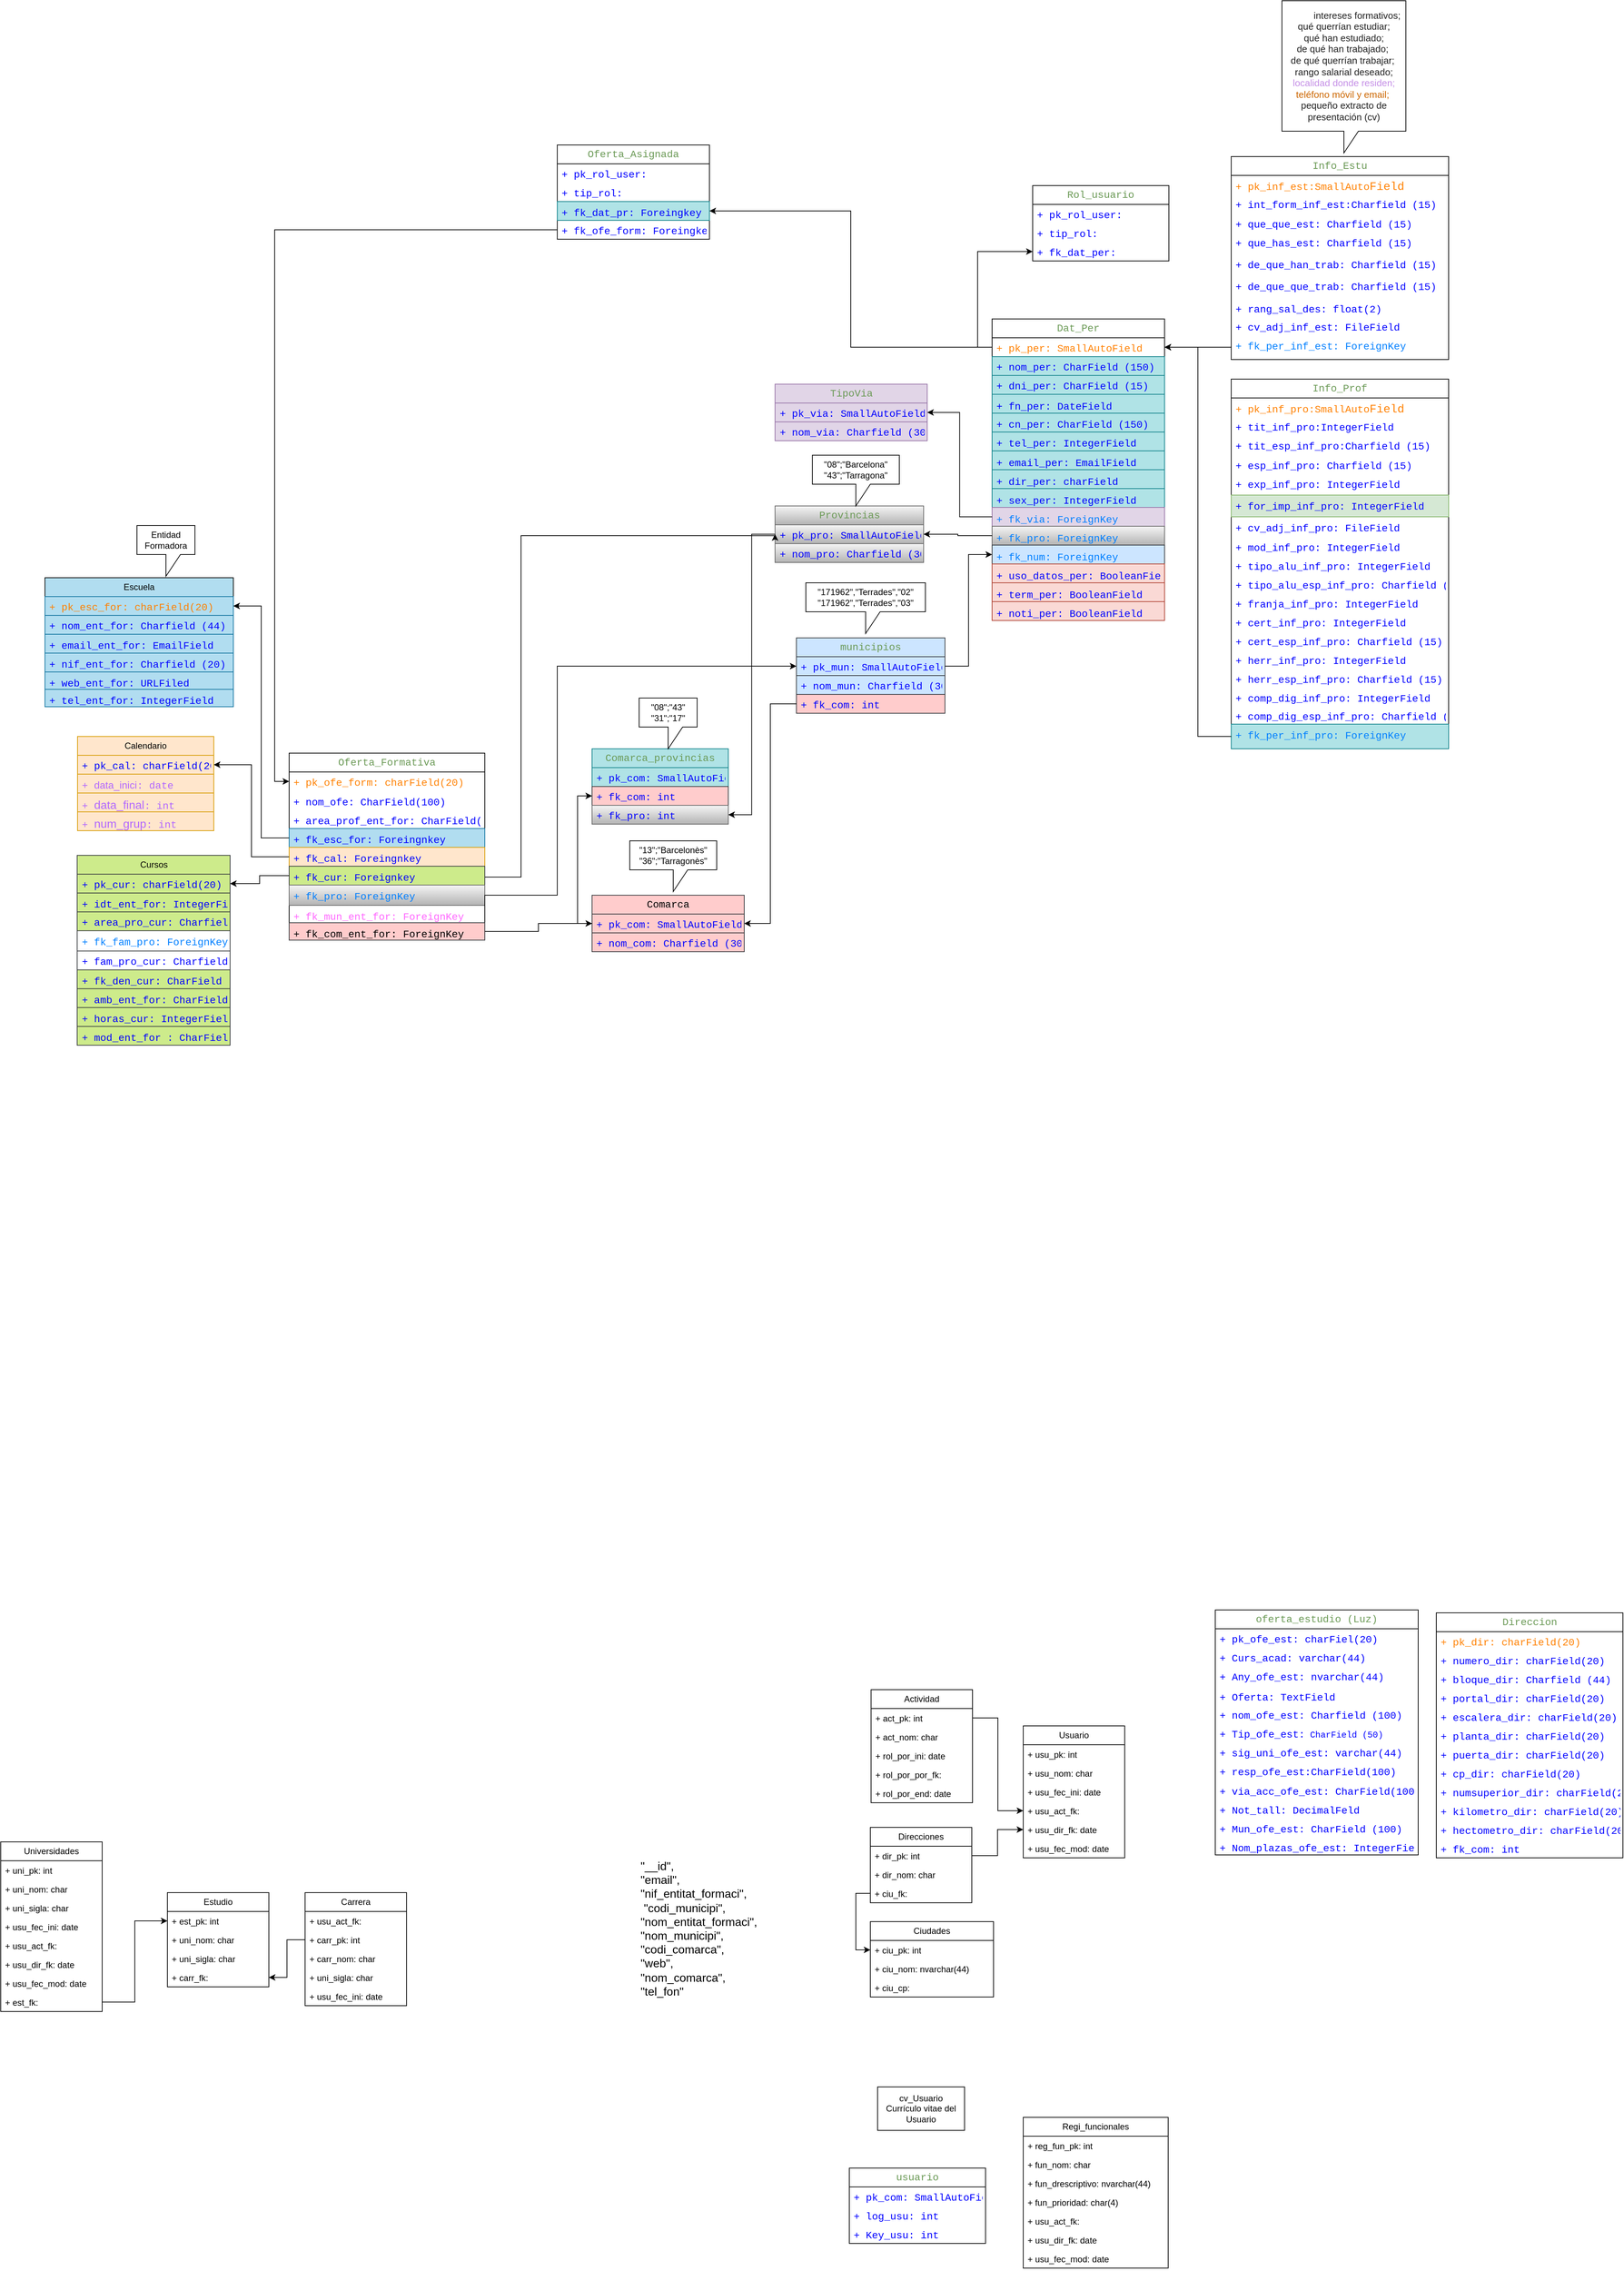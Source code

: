<mxfile version="25.0.3">
  <diagram name="Página-1" id="tvEC6a8nzrt8jh5GVsLJ">
    <mxGraphModel grid="1" page="1" gridSize="10" guides="1" tooltips="1" connect="1" arrows="1" fold="1" pageScale="1" pageWidth="827" pageHeight="1169" background="none" math="0" shadow="0">
      <root>
        <mxCell id="0" />
        <mxCell id="1" parent="0" />
        <mxCell id="BZVooQixpb7APMNi6qxB-20" style="edgeStyle=orthogonalEdgeStyle;rounded=0;orthogonalLoop=1;jettySize=auto;html=1;exitX=1;exitY=0.25;exitDx=0;exitDy=0;entryX=0;entryY=0.5;entryDx=0;entryDy=0;" edge="1" parent="1" source="BZVooQixpb7APMNi6qxB-1" target="BZVooQixpb7APMNi6qxB-17">
          <mxGeometry relative="1" as="geometry" />
        </mxCell>
        <mxCell id="BZVooQixpb7APMNi6qxB-1" value="Actividad" style="swimlane;fontStyle=0;childLayout=stackLayout;horizontal=1;startSize=26;fillColor=none;horizontalStack=0;resizeParent=1;resizeParentMax=0;resizeLast=0;collapsible=1;marginBottom=0;whiteSpace=wrap;html=1;" vertex="1" parent="1">
          <mxGeometry x="-320" y="2430" width="140" height="156" as="geometry" />
        </mxCell>
        <mxCell id="BZVooQixpb7APMNi6qxB-2" value="+ act_pk: int" style="text;strokeColor=none;fillColor=none;align=left;verticalAlign=top;spacingLeft=4;spacingRight=4;overflow=hidden;rotatable=0;points=[[0,0.5],[1,0.5]];portConstraint=eastwest;whiteSpace=wrap;html=1;" vertex="1" parent="BZVooQixpb7APMNi6qxB-1">
          <mxGeometry y="26" width="140" height="26" as="geometry" />
        </mxCell>
        <mxCell id="BZVooQixpb7APMNi6qxB-3" value="+ act_nom: char" style="text;strokeColor=none;fillColor=none;align=left;verticalAlign=top;spacingLeft=4;spacingRight=4;overflow=hidden;rotatable=0;points=[[0,0.5],[1,0.5]];portConstraint=eastwest;whiteSpace=wrap;html=1;" vertex="1" parent="BZVooQixpb7APMNi6qxB-1">
          <mxGeometry y="52" width="140" height="26" as="geometry" />
        </mxCell>
        <mxCell id="BZVooQixpb7APMNi6qxB-5" value="+ rol_por_ini: date" style="text;strokeColor=none;fillColor=none;align=left;verticalAlign=top;spacingLeft=4;spacingRight=4;overflow=hidden;rotatable=0;points=[[0,0.5],[1,0.5]];portConstraint=eastwest;whiteSpace=wrap;html=1;" vertex="1" parent="BZVooQixpb7APMNi6qxB-1">
          <mxGeometry y="78" width="140" height="26" as="geometry" />
        </mxCell>
        <mxCell id="BZVooQixpb7APMNi6qxB-4" value="+ rol_por_por_fk:&amp;nbsp;" style="text;strokeColor=none;fillColor=none;align=left;verticalAlign=top;spacingLeft=4;spacingRight=4;overflow=hidden;rotatable=0;points=[[0,0.5],[1,0.5]];portConstraint=eastwest;whiteSpace=wrap;html=1;" vertex="1" parent="BZVooQixpb7APMNi6qxB-1">
          <mxGeometry y="104" width="140" height="26" as="geometry" />
        </mxCell>
        <mxCell id="BZVooQixpb7APMNi6qxB-6" value="+ rol_por_end: date" style="text;strokeColor=none;fillColor=none;align=left;verticalAlign=top;spacingLeft=4;spacingRight=4;overflow=hidden;rotatable=0;points=[[0,0.5],[1,0.5]];portConstraint=eastwest;whiteSpace=wrap;html=1;" vertex="1" parent="BZVooQixpb7APMNi6qxB-1">
          <mxGeometry y="130" width="140" height="26" as="geometry" />
        </mxCell>
        <mxCell id="BZVooQixpb7APMNi6qxB-10" value="cv_Usuario&lt;div&gt;Currículo vitae del Usuario&lt;/div&gt;" style="rounded=0;whiteSpace=wrap;html=1;" vertex="1" parent="1">
          <mxGeometry x="-311" y="2978" width="120" height="60" as="geometry" />
        </mxCell>
        <mxCell id="BZVooQixpb7APMNi6qxB-14" value="Usuario" style="swimlane;fontStyle=0;childLayout=stackLayout;horizontal=1;startSize=26;fillColor=none;horizontalStack=0;resizeParent=1;resizeParentMax=0;resizeLast=0;collapsible=1;marginBottom=0;whiteSpace=wrap;html=1;" vertex="1" parent="1">
          <mxGeometry x="-110" y="2480" width="140" height="182" as="geometry" />
        </mxCell>
        <mxCell id="BZVooQixpb7APMNi6qxB-15" value="+ usu_pk: int" style="text;strokeColor=none;fillColor=none;align=left;verticalAlign=top;spacingLeft=4;spacingRight=4;overflow=hidden;rotatable=0;points=[[0,0.5],[1,0.5]];portConstraint=eastwest;whiteSpace=wrap;html=1;" vertex="1" parent="BZVooQixpb7APMNi6qxB-14">
          <mxGeometry y="26" width="140" height="26" as="geometry" />
        </mxCell>
        <mxCell id="BZVooQixpb7APMNi6qxB-16" value="+ usu_nom: char" style="text;strokeColor=none;fillColor=none;align=left;verticalAlign=top;spacingLeft=4;spacingRight=4;overflow=hidden;rotatable=0;points=[[0,0.5],[1,0.5]];portConstraint=eastwest;whiteSpace=wrap;html=1;" vertex="1" parent="BZVooQixpb7APMNi6qxB-14">
          <mxGeometry y="52" width="140" height="26" as="geometry" />
        </mxCell>
        <mxCell id="BZVooQixpb7APMNi6qxB-18" value="+ usu_fec_ini: date" style="text;strokeColor=none;fillColor=none;align=left;verticalAlign=top;spacingLeft=4;spacingRight=4;overflow=hidden;rotatable=0;points=[[0,0.5],[1,0.5]];portConstraint=eastwest;whiteSpace=wrap;html=1;" vertex="1" parent="BZVooQixpb7APMNi6qxB-14">
          <mxGeometry y="78" width="140" height="26" as="geometry" />
        </mxCell>
        <mxCell id="BZVooQixpb7APMNi6qxB-17" value="+ usu_act_fk:&amp;nbsp;" style="text;strokeColor=none;fillColor=none;align=left;verticalAlign=top;spacingLeft=4;spacingRight=4;overflow=hidden;rotatable=0;points=[[0,0.5],[1,0.5]];portConstraint=eastwest;whiteSpace=wrap;html=1;" vertex="1" parent="BZVooQixpb7APMNi6qxB-14">
          <mxGeometry y="104" width="140" height="26" as="geometry" />
        </mxCell>
        <mxCell id="BZVooQixpb7APMNi6qxB-44" value="+ usu_dir_fk: date" style="text;strokeColor=none;fillColor=none;align=left;verticalAlign=top;spacingLeft=4;spacingRight=4;overflow=hidden;rotatable=0;points=[[0,0.5],[1,0.5]];portConstraint=eastwest;whiteSpace=wrap;html=1;" vertex="1" parent="BZVooQixpb7APMNi6qxB-14">
          <mxGeometry y="130" width="140" height="26" as="geometry" />
        </mxCell>
        <mxCell id="BZVooQixpb7APMNi6qxB-19" value="+ usu_fec_mod: date" style="text;strokeColor=none;fillColor=none;align=left;verticalAlign=top;spacingLeft=4;spacingRight=4;overflow=hidden;rotatable=0;points=[[0,0.5],[1,0.5]];portConstraint=eastwest;whiteSpace=wrap;html=1;" vertex="1" parent="BZVooQixpb7APMNi6qxB-14">
          <mxGeometry y="156" width="140" height="26" as="geometry" />
        </mxCell>
        <mxCell id="BZVooQixpb7APMNi6qxB-21" value="Direcciones" style="swimlane;fontStyle=0;childLayout=stackLayout;horizontal=1;startSize=26;fillColor=none;horizontalStack=0;resizeParent=1;resizeParentMax=0;resizeLast=0;collapsible=1;marginBottom=0;whiteSpace=wrap;html=1;" vertex="1" parent="1">
          <mxGeometry x="-321" y="2620" width="140" height="104" as="geometry" />
        </mxCell>
        <mxCell id="BZVooQixpb7APMNi6qxB-22" value="+ dir_pk: int" style="text;strokeColor=none;fillColor=none;align=left;verticalAlign=top;spacingLeft=4;spacingRight=4;overflow=hidden;rotatable=0;points=[[0,0.5],[1,0.5]];portConstraint=eastwest;whiteSpace=wrap;html=1;" vertex="1" parent="BZVooQixpb7APMNi6qxB-21">
          <mxGeometry y="26" width="140" height="26" as="geometry" />
        </mxCell>
        <mxCell id="BZVooQixpb7APMNi6qxB-23" value="+ dir_nom: char" style="text;strokeColor=none;fillColor=none;align=left;verticalAlign=top;spacingLeft=4;spacingRight=4;overflow=hidden;rotatable=0;points=[[0,0.5],[1,0.5]];portConstraint=eastwest;whiteSpace=wrap;html=1;" vertex="1" parent="BZVooQixpb7APMNi6qxB-21">
          <mxGeometry y="52" width="140" height="26" as="geometry" />
        </mxCell>
        <mxCell id="BZVooQixpb7APMNi6qxB-24" value="+ ciu_fk:&amp;nbsp;" style="text;strokeColor=none;fillColor=none;align=left;verticalAlign=top;spacingLeft=4;spacingRight=4;overflow=hidden;rotatable=0;points=[[0,0.5],[1,0.5]];portConstraint=eastwest;whiteSpace=wrap;html=1;" vertex="1" parent="BZVooQixpb7APMNi6qxB-21">
          <mxGeometry y="78" width="140" height="26" as="geometry" />
        </mxCell>
        <mxCell id="BZVooQixpb7APMNi6qxB-27" value="&lt;span style=&quot;color: rgba(0, 0, 0, 0); font-family: monospace; font-size: 0px; text-align: start;&quot;&gt;%3CmxGraphModel%3E%3Croot%3E%3CmxCell%20id%3D%220%22%2F%3E%3CmxCell%20id%3D%221%22%20parent%3D%220%22%2F%3E%3CmxCell%20id%3D%222%22%20value%3D%22Direcciones%22%20style%3D%22swimlane%3BfontStyle%3D0%3BchildLayout%3DstackLayout%3Bhorizontal%3D1%3BstartSize%3D26%3BfillColor%3Dnone%3BhorizontalStack%3D0%3BresizeParent%3D1%3BresizeParentMax%3D0%3BresizeLast%3D0%3Bcollapsible%3D1%3BmarginBottom%3D0%3BwhiteSpace%3Dwrap%3Bhtml%3D1%3B%22%20vertex%3D%221%22%20parent%3D%221%22%3E%3CmxGeometry%20x%3D%22243%22%20y%3D%22485%22%20width%3D%22140%22%20height%3D%22156%22%20as%3D%22geometry%22%2F%3E%3C%2FmxCell%3E%3CmxCell%20id%3D%223%22%20value%3D%22%2B%20dir_pk%3A%20int%22%20style%3D%22text%3BstrokeColor%3Dnone%3BfillColor%3Dnone%3Balign%3Dleft%3BverticalAlign%3Dtop%3BspacingLeft%3D4%3BspacingRight%3D4%3Boverflow%3Dhidden%3Brotatable%3D0%3Bpoints%3D%5B%5B0%2C0.5%5D%2C%5B1%2C0.5%5D%5D%3BportConstraint%3Deastwest%3BwhiteSpace%3Dwrap%3Bhtml%3D1%3B%22%20vertex%3D%221%22%20parent%3D%222%22%3E%3CmxGeometry%20y%3D%2226%22%20width%3D%22140%22%20height%3D%2226%22%20as%3D%22geometry%22%2F%3E%3C%2FmxCell%3E%3CmxCell%20id%3D%224%22%20value%3D%22%2B%20dir_nom%3A%20char%22%20style%3D%22text%3BstrokeColor%3Dnone%3BfillColor%3Dnone%3Balign%3Dleft%3BverticalAlign%3Dtop%3BspacingLeft%3D4%3BspacingRight%3D4%3Boverflow%3Dhidden%3Brotatable%3D0%3Bpoints%3D%5B%5B0%2C0.5%5D%2C%5B1%2C0.5%5D%5D%3BportConstraint%3Deastwest%3BwhiteSpace%3Dwrap%3Bhtml%3D1%3B%22%20vertex%3D%221%22%20parent%3D%222%22%3E%3CmxGeometry%20y%3D%2252%22%20width%3D%22140%22%20height%3D%2226%22%20as%3D%22geometry%22%2F%3E%3C%2FmxCell%3E%3CmxCell%20id%3D%225%22%20value%3D%22%2B%20rol_por_por_fk%3A%26amp%3Bnbsp%3B%22%20style%3D%22text%3BstrokeColor%3Dnone%3BfillColor%3Dnone%3Balign%3Dleft%3BverticalAlign%3Dtop%3BspacingLeft%3D4%3BspacingRight%3D4%3Boverflow%3Dhidden%3Brotatable%3D0%3Bpoints%3D%5B%5B0%2C0.5%5D%2C%5B1%2C0.5%5D%5D%3BportConstraint%3Deastwest%3BwhiteSpace%3Dwrap%3Bhtml%3D1%3B%22%20vertex%3D%221%22%20parent%3D%222%22%3E%3CmxGeometry%20y%3D%2278%22%20width%3D%22140%22%20height%3D%2226%22%20as%3D%22geometry%22%2F%3E%3C%2FmxCell%3E%3CmxCell%20id%3D%226%22%20value%3D%22%2B%20rol_por_ini%3A%20date%22%20style%3D%22text%3BstrokeColor%3Dnone%3BfillColor%3Dnone%3Balign%3Dleft%3BverticalAlign%3Dtop%3BspacingLeft%3D4%3BspacingRight%3D4%3Boverflow%3Dhidden%3Brotatable%3D0%3Bpoints%3D%5B%5B0%2C0.5%5D%2C%5B1%2C0.5%5D%5D%3BportConstraint%3Deastwest%3BwhiteSpace%3Dwrap%3Bhtml%3D1%3B%22%20vertex%3D%221%22%20parent%3D%222%22%3E%3CmxGeometry%20y%3D%22104%22%20width%3D%22140%22%20height%3D%2226%22%20as%3D%22geometry%22%2F%3E%3C%2FmxCell%3E%3CmxCell%20id%3D%227%22%20value%3D%22%2B%20rol_por_end%3A%20date%22%20style%3D%22text%3BstrokeColor%3Dnone%3BfillColor%3Dnone%3Balign%3Dleft%3BverticalAlign%3Dtop%3BspacingLeft%3D4%3BspacingRight%3D4%3Boverflow%3Dhidden%3Brotatable%3D0%3Bpoints%3D%5B%5B0%2C0.5%5D%2C%5B1%2C0.5%5D%5D%3BportConstraint%3Deastwest%3BwhiteSpace%3Dwrap%3Bhtml%3D1%3B%22%20vertex%3D%221%22%20parent%3D%222%22%3E%3CmxGeometry%20y%3D%22130%22%20width%3D%22140%22%20height%3D%2226%22%20as%3D%22geometry%22%2F%3E%3C%2FmxCell%3E%3C%2Froot%3E%3C%2FmxGraphModel%3E&lt;/span&gt;" style="text;html=1;align=center;verticalAlign=middle;resizable=0;points=[];autosize=1;strokeColor=none;fillColor=none;" vertex="1" parent="1">
          <mxGeometry x="-281" y="2948" width="20" height="30" as="geometry" />
        </mxCell>
        <mxCell id="BZVooQixpb7APMNi6qxB-28" value="Ciudades" style="swimlane;fontStyle=0;childLayout=stackLayout;horizontal=1;startSize=26;fillColor=none;horizontalStack=0;resizeParent=1;resizeParentMax=0;resizeLast=0;collapsible=1;marginBottom=0;whiteSpace=wrap;html=1;" vertex="1" parent="1">
          <mxGeometry x="-321" y="2750" width="170" height="104" as="geometry" />
        </mxCell>
        <mxCell id="BZVooQixpb7APMNi6qxB-29" value="+ ciu_pk: int" style="text;strokeColor=none;fillColor=none;align=left;verticalAlign=top;spacingLeft=4;spacingRight=4;overflow=hidden;rotatable=0;points=[[0,0.5],[1,0.5]];portConstraint=eastwest;whiteSpace=wrap;html=1;" vertex="1" parent="BZVooQixpb7APMNi6qxB-28">
          <mxGeometry y="26" width="170" height="26" as="geometry" />
        </mxCell>
        <mxCell id="BZVooQixpb7APMNi6qxB-30" value="+ ciu_nom: nvarchar(44)" style="text;strokeColor=none;fillColor=none;align=left;verticalAlign=top;spacingLeft=4;spacingRight=4;overflow=hidden;rotatable=0;points=[[0,0.5],[1,0.5]];portConstraint=eastwest;whiteSpace=wrap;html=1;" vertex="1" parent="BZVooQixpb7APMNi6qxB-28">
          <mxGeometry y="52" width="170" height="26" as="geometry" />
        </mxCell>
        <mxCell id="BZVooQixpb7APMNi6qxB-31" value="+ ciu_cp:&amp;nbsp;" style="text;strokeColor=none;fillColor=none;align=left;verticalAlign=top;spacingLeft=4;spacingRight=4;overflow=hidden;rotatable=0;points=[[0,0.5],[1,0.5]];portConstraint=eastwest;whiteSpace=wrap;html=1;" vertex="1" parent="BZVooQixpb7APMNi6qxB-28">
          <mxGeometry y="78" width="170" height="26" as="geometry" />
        </mxCell>
        <mxCell id="BZVooQixpb7APMNi6qxB-42" style="edgeStyle=orthogonalEdgeStyle;rounded=0;orthogonalLoop=1;jettySize=auto;html=1;exitX=0;exitY=0.5;exitDx=0;exitDy=0;entryX=0;entryY=0.5;entryDx=0;entryDy=0;" edge="1" parent="1" source="BZVooQixpb7APMNi6qxB-24" target="BZVooQixpb7APMNi6qxB-29">
          <mxGeometry relative="1" as="geometry" />
        </mxCell>
        <mxCell id="BZVooQixpb7APMNi6qxB-45" style="edgeStyle=orthogonalEdgeStyle;rounded=0;orthogonalLoop=1;jettySize=auto;html=1;exitX=1;exitY=0.5;exitDx=0;exitDy=0;entryX=0;entryY=0.5;entryDx=0;entryDy=0;" edge="1" parent="1" source="BZVooQixpb7APMNi6qxB-22" target="BZVooQixpb7APMNi6qxB-44">
          <mxGeometry relative="1" as="geometry" />
        </mxCell>
        <mxCell id="BZVooQixpb7APMNi6qxB-46" value="Universidades" style="swimlane;fontStyle=0;childLayout=stackLayout;horizontal=1;startSize=26;fillColor=none;horizontalStack=0;resizeParent=1;resizeParentMax=0;resizeLast=0;collapsible=1;marginBottom=0;whiteSpace=wrap;html=1;" vertex="1" parent="1">
          <mxGeometry x="-1521" y="2640" width="140" height="234" as="geometry" />
        </mxCell>
        <mxCell id="BZVooQixpb7APMNi6qxB-47" value="+ uni_pk: int" style="text;strokeColor=none;fillColor=none;align=left;verticalAlign=top;spacingLeft=4;spacingRight=4;overflow=hidden;rotatable=0;points=[[0,0.5],[1,0.5]];portConstraint=eastwest;whiteSpace=wrap;html=1;" vertex="1" parent="BZVooQixpb7APMNi6qxB-46">
          <mxGeometry y="26" width="140" height="26" as="geometry" />
        </mxCell>
        <mxCell id="BZVooQixpb7APMNi6qxB-48" value="+ uni_nom: char" style="text;strokeColor=none;fillColor=none;align=left;verticalAlign=top;spacingLeft=4;spacingRight=4;overflow=hidden;rotatable=0;points=[[0,0.5],[1,0.5]];portConstraint=eastwest;whiteSpace=wrap;html=1;" vertex="1" parent="BZVooQixpb7APMNi6qxB-46">
          <mxGeometry y="52" width="140" height="26" as="geometry" />
        </mxCell>
        <mxCell id="BZVooQixpb7APMNi6qxB-53" value="+ uni_sigla: char" style="text;strokeColor=none;fillColor=none;align=left;verticalAlign=top;spacingLeft=4;spacingRight=4;overflow=hidden;rotatable=0;points=[[0,0.5],[1,0.5]];portConstraint=eastwest;whiteSpace=wrap;html=1;" vertex="1" parent="BZVooQixpb7APMNi6qxB-46">
          <mxGeometry y="78" width="140" height="26" as="geometry" />
        </mxCell>
        <mxCell id="BZVooQixpb7APMNi6qxB-49" value="+ usu_fec_ini: date" style="text;strokeColor=none;fillColor=none;align=left;verticalAlign=top;spacingLeft=4;spacingRight=4;overflow=hidden;rotatable=0;points=[[0,0.5],[1,0.5]];portConstraint=eastwest;whiteSpace=wrap;html=1;" vertex="1" parent="BZVooQixpb7APMNi6qxB-46">
          <mxGeometry y="104" width="140" height="26" as="geometry" />
        </mxCell>
        <mxCell id="BZVooQixpb7APMNi6qxB-50" value="+ usu_act_fk:&amp;nbsp;" style="text;strokeColor=none;fillColor=none;align=left;verticalAlign=top;spacingLeft=4;spacingRight=4;overflow=hidden;rotatable=0;points=[[0,0.5],[1,0.5]];portConstraint=eastwest;whiteSpace=wrap;html=1;" vertex="1" parent="BZVooQixpb7APMNi6qxB-46">
          <mxGeometry y="130" width="140" height="26" as="geometry" />
        </mxCell>
        <mxCell id="BZVooQixpb7APMNi6qxB-51" value="+ usu_dir_fk: date" style="text;strokeColor=none;fillColor=none;align=left;verticalAlign=top;spacingLeft=4;spacingRight=4;overflow=hidden;rotatable=0;points=[[0,0.5],[1,0.5]];portConstraint=eastwest;whiteSpace=wrap;html=1;" vertex="1" parent="BZVooQixpb7APMNi6qxB-46">
          <mxGeometry y="156" width="140" height="26" as="geometry" />
        </mxCell>
        <mxCell id="BZVooQixpb7APMNi6qxB-52" value="+ usu_fec_mod: date" style="text;strokeColor=none;fillColor=none;align=left;verticalAlign=top;spacingLeft=4;spacingRight=4;overflow=hidden;rotatable=0;points=[[0,0.5],[1,0.5]];portConstraint=eastwest;whiteSpace=wrap;html=1;" vertex="1" parent="BZVooQixpb7APMNi6qxB-46">
          <mxGeometry y="182" width="140" height="26" as="geometry" />
        </mxCell>
        <mxCell id="BZVooQixpb7APMNi6qxB-66" value="+ est_fk:&amp;nbsp;" style="text;strokeColor=none;fillColor=none;align=left;verticalAlign=top;spacingLeft=4;spacingRight=4;overflow=hidden;rotatable=0;points=[[0,0.5],[1,0.5]];portConstraint=eastwest;whiteSpace=wrap;html=1;" vertex="1" parent="BZVooQixpb7APMNi6qxB-46">
          <mxGeometry y="208" width="140" height="26" as="geometry" />
        </mxCell>
        <mxCell id="BZVooQixpb7APMNi6qxB-54" value="Carrera" style="swimlane;fontStyle=0;childLayout=stackLayout;horizontal=1;startSize=26;fillColor=none;horizontalStack=0;resizeParent=1;resizeParentMax=0;resizeLast=0;collapsible=1;marginBottom=0;whiteSpace=wrap;html=1;" vertex="1" parent="1">
          <mxGeometry x="-1101" y="2710" width="140" height="156" as="geometry" />
        </mxCell>
        <mxCell id="BZVooQixpb7APMNi6qxB-59" value="+ usu_act_fk:&amp;nbsp;" style="text;strokeColor=none;fillColor=none;align=left;verticalAlign=top;spacingLeft=4;spacingRight=4;overflow=hidden;rotatable=0;points=[[0,0.5],[1,0.5]];portConstraint=eastwest;whiteSpace=wrap;html=1;" vertex="1" parent="BZVooQixpb7APMNi6qxB-54">
          <mxGeometry y="26" width="140" height="26" as="geometry" />
        </mxCell>
        <mxCell id="BZVooQixpb7APMNi6qxB-55" value="+ carr_pk: int" style="text;strokeColor=none;fillColor=none;align=left;verticalAlign=top;spacingLeft=4;spacingRight=4;overflow=hidden;rotatable=0;points=[[0,0.5],[1,0.5]];portConstraint=eastwest;whiteSpace=wrap;html=1;" vertex="1" parent="BZVooQixpb7APMNi6qxB-54">
          <mxGeometry y="52" width="140" height="26" as="geometry" />
        </mxCell>
        <mxCell id="BZVooQixpb7APMNi6qxB-56" value="+ carr_nom: char" style="text;strokeColor=none;fillColor=none;align=left;verticalAlign=top;spacingLeft=4;spacingRight=4;overflow=hidden;rotatable=0;points=[[0,0.5],[1,0.5]];portConstraint=eastwest;whiteSpace=wrap;html=1;" vertex="1" parent="BZVooQixpb7APMNi6qxB-54">
          <mxGeometry y="78" width="140" height="26" as="geometry" />
        </mxCell>
        <mxCell id="BZVooQixpb7APMNi6qxB-57" value="+ uni_sigla: char" style="text;strokeColor=none;fillColor=none;align=left;verticalAlign=top;spacingLeft=4;spacingRight=4;overflow=hidden;rotatable=0;points=[[0,0.5],[1,0.5]];portConstraint=eastwest;whiteSpace=wrap;html=1;" vertex="1" parent="BZVooQixpb7APMNi6qxB-54">
          <mxGeometry y="104" width="140" height="26" as="geometry" />
        </mxCell>
        <mxCell id="BZVooQixpb7APMNi6qxB-58" value="+ usu_fec_ini: date" style="text;strokeColor=none;fillColor=none;align=left;verticalAlign=top;spacingLeft=4;spacingRight=4;overflow=hidden;rotatable=0;points=[[0,0.5],[1,0.5]];portConstraint=eastwest;whiteSpace=wrap;html=1;" vertex="1" parent="BZVooQixpb7APMNi6qxB-54">
          <mxGeometry y="130" width="140" height="26" as="geometry" />
        </mxCell>
        <mxCell id="BZVooQixpb7APMNi6qxB-62" value="Estudio" style="swimlane;fontStyle=0;childLayout=stackLayout;horizontal=1;startSize=26;fillColor=none;horizontalStack=0;resizeParent=1;resizeParentMax=0;resizeLast=0;collapsible=1;marginBottom=0;whiteSpace=wrap;html=1;" vertex="1" parent="1">
          <mxGeometry x="-1291" y="2710" width="140" height="130" as="geometry" />
        </mxCell>
        <mxCell id="BZVooQixpb7APMNi6qxB-63" value="+ est_pk: int" style="text;strokeColor=none;fillColor=none;align=left;verticalAlign=top;spacingLeft=4;spacingRight=4;overflow=hidden;rotatable=0;points=[[0,0.5],[1,0.5]];portConstraint=eastwest;whiteSpace=wrap;html=1;" vertex="1" parent="BZVooQixpb7APMNi6qxB-62">
          <mxGeometry y="26" width="140" height="26" as="geometry" />
        </mxCell>
        <mxCell id="BZVooQixpb7APMNi6qxB-64" value="+ uni_nom: char" style="text;strokeColor=none;fillColor=none;align=left;verticalAlign=top;spacingLeft=4;spacingRight=4;overflow=hidden;rotatable=0;points=[[0,0.5],[1,0.5]];portConstraint=eastwest;whiteSpace=wrap;html=1;" vertex="1" parent="BZVooQixpb7APMNi6qxB-62">
          <mxGeometry y="52" width="140" height="26" as="geometry" />
        </mxCell>
        <mxCell id="BZVooQixpb7APMNi6qxB-65" value="+ uni_sigla: char" style="text;strokeColor=none;fillColor=none;align=left;verticalAlign=top;spacingLeft=4;spacingRight=4;overflow=hidden;rotatable=0;points=[[0,0.5],[1,0.5]];portConstraint=eastwest;whiteSpace=wrap;html=1;" vertex="1" parent="BZVooQixpb7APMNi6qxB-62">
          <mxGeometry y="78" width="140" height="26" as="geometry" />
        </mxCell>
        <mxCell id="BZVooQixpb7APMNi6qxB-67" value="+ carr_fk:&amp;nbsp;" style="text;strokeColor=none;fillColor=none;align=left;verticalAlign=top;spacingLeft=4;spacingRight=4;overflow=hidden;rotatable=0;points=[[0,0.5],[1,0.5]];portConstraint=eastwest;whiteSpace=wrap;html=1;" vertex="1" parent="BZVooQixpb7APMNi6qxB-62">
          <mxGeometry y="104" width="140" height="26" as="geometry" />
        </mxCell>
        <mxCell id="BZVooQixpb7APMNi6qxB-73" style="edgeStyle=orthogonalEdgeStyle;rounded=0;orthogonalLoop=1;jettySize=auto;html=1;exitX=0;exitY=0.5;exitDx=0;exitDy=0;entryX=1;entryY=0.5;entryDx=0;entryDy=0;" edge="1" parent="1" source="BZVooQixpb7APMNi6qxB-55" target="BZVooQixpb7APMNi6qxB-67">
          <mxGeometry relative="1" as="geometry" />
        </mxCell>
        <mxCell id="BZVooQixpb7APMNi6qxB-83" value="Regi_funcionales" style="swimlane;fontStyle=0;childLayout=stackLayout;horizontal=1;startSize=26;fillColor=none;horizontalStack=0;resizeParent=1;resizeParentMax=0;resizeLast=0;collapsible=1;marginBottom=0;whiteSpace=wrap;html=1;" vertex="1" parent="1">
          <mxGeometry x="-110" y="3020" width="200" height="208" as="geometry" />
        </mxCell>
        <mxCell id="BZVooQixpb7APMNi6qxB-84" value="+ reg_fun_pk: int" style="text;strokeColor=none;fillColor=none;align=left;verticalAlign=top;spacingLeft=4;spacingRight=4;overflow=hidden;rotatable=0;points=[[0,0.5],[1,0.5]];portConstraint=eastwest;whiteSpace=wrap;html=1;" vertex="1" parent="BZVooQixpb7APMNi6qxB-83">
          <mxGeometry y="26" width="200" height="26" as="geometry" />
        </mxCell>
        <mxCell id="BZVooQixpb7APMNi6qxB-85" value="+ fun_nom: char" style="text;strokeColor=none;fillColor=none;align=left;verticalAlign=top;spacingLeft=4;spacingRight=4;overflow=hidden;rotatable=0;points=[[0,0.5],[1,0.5]];portConstraint=eastwest;whiteSpace=wrap;html=1;" vertex="1" parent="BZVooQixpb7APMNi6qxB-83">
          <mxGeometry y="52" width="200" height="26" as="geometry" />
        </mxCell>
        <mxCell id="BZVooQixpb7APMNi6qxB-86" value="+ fun_drescriptivo: nvarchar(44)" style="text;strokeColor=none;fillColor=none;align=left;verticalAlign=top;spacingLeft=4;spacingRight=4;overflow=hidden;rotatable=0;points=[[0,0.5],[1,0.5]];portConstraint=eastwest;whiteSpace=wrap;html=1;" vertex="1" parent="BZVooQixpb7APMNi6qxB-83">
          <mxGeometry y="78" width="200" height="26" as="geometry" />
        </mxCell>
        <mxCell id="BZVooQixpb7APMNi6qxB-87" value="+ fun_prioridad: char(4)" style="text;strokeColor=none;fillColor=none;align=left;verticalAlign=top;spacingLeft=4;spacingRight=4;overflow=hidden;rotatable=0;points=[[0,0.5],[1,0.5]];portConstraint=eastwest;whiteSpace=wrap;html=1;" vertex="1" parent="BZVooQixpb7APMNi6qxB-83">
          <mxGeometry y="104" width="200" height="26" as="geometry" />
        </mxCell>
        <mxCell id="BZVooQixpb7APMNi6qxB-88" value="+ usu_act_fk:&amp;nbsp;" style="text;strokeColor=none;fillColor=none;align=left;verticalAlign=top;spacingLeft=4;spacingRight=4;overflow=hidden;rotatable=0;points=[[0,0.5],[1,0.5]];portConstraint=eastwest;whiteSpace=wrap;html=1;" vertex="1" parent="BZVooQixpb7APMNi6qxB-83">
          <mxGeometry y="130" width="200" height="26" as="geometry" />
        </mxCell>
        <mxCell id="BZVooQixpb7APMNi6qxB-89" value="+ usu_dir_fk: date" style="text;strokeColor=none;fillColor=none;align=left;verticalAlign=top;spacingLeft=4;spacingRight=4;overflow=hidden;rotatable=0;points=[[0,0.5],[1,0.5]];portConstraint=eastwest;whiteSpace=wrap;html=1;" vertex="1" parent="BZVooQixpb7APMNi6qxB-83">
          <mxGeometry y="156" width="200" height="26" as="geometry" />
        </mxCell>
        <mxCell id="BZVooQixpb7APMNi6qxB-90" value="+ usu_fec_mod: date" style="text;strokeColor=none;fillColor=none;align=left;verticalAlign=top;spacingLeft=4;spacingRight=4;overflow=hidden;rotatable=0;points=[[0,0.5],[1,0.5]];portConstraint=eastwest;whiteSpace=wrap;html=1;" vertex="1" parent="BZVooQixpb7APMNi6qxB-83">
          <mxGeometry y="182" width="200" height="26" as="geometry" />
        </mxCell>
        <mxCell id="znMl5Fk1BX0p0iZNXUY9-37" value="&lt;div style=&quot;color: rgb(204, 204, 204); font-family: Consolas, &amp;quot;Courier New&amp;quot;, monospace; font-size: 14px; line-height: 19px; white-space: pre;&quot;&gt;&lt;span style=&quot;color: rgb(106, 153, 85);&quot;&gt;oferta_estudio (Luz)&lt;/span&gt;&lt;/div&gt;" style="swimlane;fontStyle=0;childLayout=stackLayout;horizontal=1;startSize=26;fillColor=none;horizontalStack=0;resizeParent=1;resizeParentMax=0;resizeLast=0;collapsible=1;marginBottom=0;whiteSpace=wrap;html=1;" vertex="1" parent="1">
          <mxGeometry x="155" y="2320" width="280" height="338" as="geometry" />
        </mxCell>
        <mxCell id="znMl5Fk1BX0p0iZNXUY9-38" value="&lt;span style=&quot;font-family: Consolas, &amp;quot;Courier New&amp;quot;, monospace; font-size: 14px; white-space: pre;&quot;&gt;&lt;font color=&quot;#0000ff&quot;&gt;+ pk_ofe_est: charFiel(20)&lt;/font&gt;&lt;/span&gt;" style="text;strokeColor=none;fillColor=none;align=left;verticalAlign=top;spacingLeft=4;spacingRight=4;overflow=hidden;rotatable=0;points=[[0,0.5],[1,0.5]];portConstraint=eastwest;whiteSpace=wrap;html=1;" vertex="1" parent="znMl5Fk1BX0p0iZNXUY9-37">
          <mxGeometry y="26" width="280" height="26" as="geometry" />
        </mxCell>
        <mxCell id="znMl5Fk1BX0p0iZNXUY9-39" value="&lt;font style=&quot;&quot; color=&quot;#0000ff&quot;&gt;&lt;font face=&quot;Consolas, Courier New, monospace&quot;&gt;&lt;span style=&quot;font-size: 14px; white-space: pre;&quot;&gt;+ Curs_acad: varchar(44)&lt;/span&gt;&lt;/font&gt;&lt;/font&gt;" style="text;strokeColor=none;fillColor=none;align=left;verticalAlign=top;spacingLeft=4;spacingRight=4;overflow=hidden;rotatable=0;points=[[0,0.5],[1,0.5]];portConstraint=eastwest;whiteSpace=wrap;html=1;" vertex="1" parent="znMl5Fk1BX0p0iZNXUY9-37">
          <mxGeometry y="52" width="280" height="26" as="geometry" />
        </mxCell>
        <mxCell id="znMl5Fk1BX0p0iZNXUY9-40" value="&lt;font color=&quot;#0000ff&quot;&gt;&lt;span style=&quot;font-family: Consolas, &amp;quot;Courier New&amp;quot;, monospace; font-size: 14px; white-space: pre;&quot;&gt;+ &lt;/span&gt;&lt;font face=&quot;Consolas, Courier New, monospace&quot;&gt;&lt;span style=&quot;font-size: 14px; white-space: pre;&quot;&gt;Any_ofe_est&lt;/span&gt;&lt;/font&gt;&lt;span style=&quot;font-family: Consolas, &amp;quot;Courier New&amp;quot;, monospace; font-size: 14px; white-space: pre;&quot;&gt;: nvarchar(44)&lt;/span&gt;&lt;/font&gt;" style="text;strokeColor=none;fillColor=none;align=left;verticalAlign=top;spacingLeft=4;spacingRight=4;overflow=hidden;rotatable=0;points=[[0,0.5],[1,0.5]];portConstraint=eastwest;whiteSpace=wrap;html=1;" vertex="1" parent="znMl5Fk1BX0p0iZNXUY9-37">
          <mxGeometry y="78" width="280" height="26" as="geometry" />
        </mxCell>
        <mxCell id="znMl5Fk1BX0p0iZNXUY9-41" value="&lt;div style=&quot;line-height: 19px;&quot;&gt;&lt;font style=&quot;font-family: Consolas, &amp;quot;Courier New&amp;quot;, monospace; font-size: 14px; white-space: pre;&quot; color=&quot;#0000ff&quot;&gt;+ &lt;/font&gt;&lt;span style=&quot;background-color: initial; font-size: 14px; white-space: pre;&quot;&gt;&lt;font face=&quot;Consolas, Courier New, monospace&quot; color=&quot;#0000ff&quot;&gt;Oferta: TextField&lt;/font&gt;&lt;/span&gt;&lt;/div&gt;" style="text;strokeColor=none;fillColor=none;align=left;verticalAlign=top;spacingLeft=4;spacingRight=4;overflow=hidden;rotatable=0;points=[[0,0.5],[1,0.5]];portConstraint=eastwest;whiteSpace=wrap;html=1;" vertex="1" parent="znMl5Fk1BX0p0iZNXUY9-37">
          <mxGeometry y="104" width="280" height="26" as="geometry" />
        </mxCell>
        <mxCell id="znMl5Fk1BX0p0iZNXUY9-42" value="&lt;div style=&quot;line-height: 19px;&quot;&gt;&lt;font style=&quot;&quot; color=&quot;#0000ff&quot;&gt;&lt;font face=&quot;Consolas, Courier New, monospace&quot;&gt;&lt;span style=&quot;font-size: 14px; white-space: pre;&quot;&gt;+ nom_ofe_est: Charfield (100)&lt;/span&gt;&lt;/font&gt;&lt;/font&gt;&lt;/div&gt;" style="text;strokeColor=none;fillColor=none;align=left;verticalAlign=top;spacingLeft=4;spacingRight=4;overflow=hidden;rotatable=0;points=[[0,0.5],[1,0.5]];portConstraint=eastwest;whiteSpace=wrap;html=1;" vertex="1" parent="znMl5Fk1BX0p0iZNXUY9-37">
          <mxGeometry y="130" width="280" height="26" as="geometry" />
        </mxCell>
        <mxCell id="znMl5Fk1BX0p0iZNXUY9-43" value="&lt;div style=&quot;line-height: 19px;&quot;&gt;&lt;font style=&quot;&quot; color=&quot;#0000ff&quot;&gt;&lt;font face=&quot;Consolas, Courier New, monospace&quot;&gt;&lt;span style=&quot;font-size: 14px; white-space: pre;&quot;&gt;+ Tip_ofe_est:&lt;/span&gt;&amp;nbsp;CharField (50)&lt;/font&gt;&lt;/font&gt;&lt;/div&gt;" style="text;strokeColor=none;fillColor=none;align=left;verticalAlign=top;spacingLeft=4;spacingRight=4;overflow=hidden;rotatable=0;points=[[0,0.5],[1,0.5]];portConstraint=eastwest;whiteSpace=wrap;html=1;" vertex="1" parent="znMl5Fk1BX0p0iZNXUY9-37">
          <mxGeometry y="156" width="280" height="26" as="geometry" />
        </mxCell>
        <mxCell id="znMl5Fk1BX0p0iZNXUY9-44" value="&lt;div style=&quot;line-height: 19px;&quot;&gt;&lt;div style=&quot;line-height: 19px;&quot;&gt;&lt;font style=&quot;&quot; color=&quot;#0000ff&quot;&gt;&lt;font face=&quot;Consolas, Courier New, monospace&quot;&gt;&lt;span style=&quot;font-size: 14px; white-space: pre;&quot;&gt;+ sig_uni_ofe_est: varchar(44)&lt;/span&gt;&lt;/font&gt;&lt;/font&gt;&lt;/div&gt;&lt;/div&gt;" style="text;strokeColor=none;fillColor=none;align=left;verticalAlign=top;spacingLeft=4;spacingRight=4;overflow=hidden;rotatable=0;points=[[0,0.5],[1,0.5]];portConstraint=eastwest;whiteSpace=wrap;html=1;" vertex="1" parent="znMl5Fk1BX0p0iZNXUY9-37">
          <mxGeometry y="182" width="280" height="26" as="geometry" />
        </mxCell>
        <mxCell id="znMl5Fk1BX0p0iZNXUY9-45" value="&lt;div style=&quot;font-family: Consolas, &amp;quot;Courier New&amp;quot;, monospace; font-size: 14px; line-height: 19px; white-space: pre;&quot;&gt;&lt;div style=&quot;line-height: 19px;&quot;&gt;&lt;font color=&quot;#0000ff&quot;&gt;+ resp_ofe_est:CharField(100)&lt;/font&gt;&lt;/div&gt;&lt;/div&gt;" style="text;strokeColor=none;fillColor=none;align=left;verticalAlign=top;spacingLeft=4;spacingRight=4;overflow=hidden;rotatable=0;points=[[0,0.5],[1,0.5]];portConstraint=eastwest;whiteSpace=wrap;html=1;" vertex="1" parent="znMl5Fk1BX0p0iZNXUY9-37">
          <mxGeometry y="208" width="280" height="26" as="geometry" />
        </mxCell>
        <mxCell id="znMl5Fk1BX0p0iZNXUY9-46" value="&lt;div style=&quot;line-height: 19px;&quot;&gt;&lt;div style=&quot;line-height: 19px;&quot;&gt;&lt;font style=&quot;font-family: Consolas, &amp;quot;Courier New&amp;quot;, monospace; font-size: 14px; white-space: pre;&quot; color=&quot;#0000ff&quot;&gt;+ v&lt;/font&gt;&lt;span style=&quot;background-color: initial; font-size: 14px; white-space: pre;&quot;&gt;&lt;font face=&quot;Consolas, Courier New, monospace&quot; color=&quot;#0000ff&quot;&gt;ia_acc_ofe_est: CharField(100)&lt;/font&gt;&lt;/span&gt;&lt;/div&gt;&lt;/div&gt;" style="text;strokeColor=none;fillColor=none;align=left;verticalAlign=top;spacingLeft=4;spacingRight=4;overflow=hidden;rotatable=0;points=[[0,0.5],[1,0.5]];portConstraint=eastwest;whiteSpace=wrap;html=1;" vertex="1" parent="znMl5Fk1BX0p0iZNXUY9-37">
          <mxGeometry y="234" width="280" height="26" as="geometry" />
        </mxCell>
        <mxCell id="znMl5Fk1BX0p0iZNXUY9-47" value="&lt;div style=&quot;line-height: 19px;&quot;&gt;&lt;div style=&quot;line-height: 19px;&quot;&gt;&lt;font style=&quot;font-family: Consolas, &amp;quot;Courier New&amp;quot;, monospace; font-size: 14px; white-space: pre;&quot; color=&quot;#0000ff&quot;&gt;+ &lt;/font&gt;&lt;span style=&quot;background-color: initial; font-size: 14px; white-space: pre;&quot;&gt;&lt;font face=&quot;Consolas, Courier New, monospace&quot; color=&quot;#0000ff&quot;&gt;Not_tall: DecimalFeld&lt;/font&gt;&lt;/span&gt;&lt;/div&gt;&lt;/div&gt;" style="text;strokeColor=none;fillColor=none;align=left;verticalAlign=top;spacingLeft=4;spacingRight=4;overflow=hidden;rotatable=0;points=[[0,0.5],[1,0.5]];portConstraint=eastwest;whiteSpace=wrap;html=1;" vertex="1" parent="znMl5Fk1BX0p0iZNXUY9-37">
          <mxGeometry y="260" width="280" height="26" as="geometry" />
        </mxCell>
        <mxCell id="znMl5Fk1BX0p0iZNXUY9-48" value="&lt;div style=&quot;line-height: 19px;&quot;&gt;&lt;font style=&quot;font-family: Consolas, &amp;quot;Courier New&amp;quot;, monospace; font-size: 14px; white-space: pre;&quot; color=&quot;#0000ff&quot;&gt;+ &lt;/font&gt;&lt;span style=&quot;background-color: initial; font-size: 14px; white-space: pre;&quot;&gt;&lt;font face=&quot;Consolas, Courier New, monospace&quot; color=&quot;#0000ff&quot;&gt;Mun_ofe_est: CharField (100)&lt;/font&gt;&lt;/span&gt;&lt;/div&gt;" style="text;strokeColor=none;fillColor=none;align=left;verticalAlign=top;spacingLeft=4;spacingRight=4;overflow=hidden;rotatable=0;points=[[0,0.5],[1,0.5]];portConstraint=eastwest;whiteSpace=wrap;html=1;" vertex="1" parent="znMl5Fk1BX0p0iZNXUY9-37">
          <mxGeometry y="286" width="280" height="26" as="geometry" />
        </mxCell>
        <mxCell id="znMl5Fk1BX0p0iZNXUY9-49" value="&lt;div style=&quot;line-height: 19px;&quot;&gt;&lt;div style=&quot;line-height: 19px;&quot;&gt;&lt;font style=&quot;font-family: Consolas, &amp;quot;Courier New&amp;quot;, monospace; font-size: 14px; white-space: pre;&quot; color=&quot;#0000ff&quot;&gt;+ &lt;/font&gt;&lt;span style=&quot;background-color: initial; font-size: 14px; white-space: pre;&quot;&gt;&lt;font face=&quot;Consolas, Courier New, monospace&quot; color=&quot;#0000ff&quot;&gt;Nom_plazas_ofe_est: IntegerField&lt;/font&gt;&lt;/span&gt;&lt;/div&gt;&lt;/div&gt;" style="text;strokeColor=none;fillColor=none;align=left;verticalAlign=top;spacingLeft=4;spacingRight=4;overflow=hidden;rotatable=0;points=[[0,0.5],[1,0.5]];portConstraint=eastwest;whiteSpace=wrap;html=1;" vertex="1" parent="znMl5Fk1BX0p0iZNXUY9-37">
          <mxGeometry y="312" width="280" height="26" as="geometry" />
        </mxCell>
        <mxCell id="HBgZYf5v92plN2gd6lQA-18" value="&lt;div style=&quot;font-family: Consolas, &amp;quot;Courier New&amp;quot;, monospace; font-size: 14px; line-height: 19px; white-space: pre;&quot;&gt;&lt;font color=&quot;#6a9955&quot;&gt;Dat_Per&lt;/font&gt;&lt;/div&gt;" style="swimlane;fontStyle=0;childLayout=stackLayout;horizontal=1;startSize=26;fillColor=none;horizontalStack=0;resizeParent=1;resizeParentMax=0;resizeLast=0;collapsible=1;marginBottom=0;whiteSpace=wrap;html=1;" vertex="1" parent="1">
          <mxGeometry x="-153" y="539" width="238" height="416" as="geometry" />
        </mxCell>
        <mxCell id="HBgZYf5v92plN2gd6lQA-19" value="&lt;font color=&quot;#ff8000&quot; style=&quot;&quot; face=&quot;Consolas, Courier New, monospace&quot;&gt;&lt;span style=&quot;font-size: 14px; white-space: pre;&quot;&gt;+ pk_per: SmallAutoField&lt;/span&gt;&lt;/font&gt;" style="text;strokeColor=none;fillColor=none;align=left;verticalAlign=top;spacingLeft=4;spacingRight=4;overflow=hidden;rotatable=0;points=[[0,0.5],[1,0.5]];portConstraint=eastwest;whiteSpace=wrap;html=1;" vertex="1" parent="HBgZYf5v92plN2gd6lQA-18">
          <mxGeometry y="26" width="238" height="26" as="geometry" />
        </mxCell>
        <mxCell id="HBgZYf5v92plN2gd6lQA-20" value="&lt;span style=&quot;font-family: Consolas, &amp;quot;Courier New&amp;quot;, monospace; font-size: 14px; white-space: pre;&quot;&gt;&lt;font color=&quot;#0000ff&quot;&gt;+ &lt;/font&gt;&lt;/span&gt;&lt;font face=&quot;Consolas, Courier New, monospace&quot; color=&quot;#0000ff&quot;&gt;&lt;span style=&quot;font-size: 14px; white-space: pre;&quot;&gt;nom_per: CharField (150)&lt;/span&gt;&lt;/font&gt;" style="text;strokeColor=#0e8088;fillColor=#b0e3e6;align=left;verticalAlign=top;spacingLeft=4;spacingRight=4;overflow=hidden;rotatable=0;points=[[0,0.5],[1,0.5]];portConstraint=eastwest;whiteSpace=wrap;html=1;" vertex="1" parent="HBgZYf5v92plN2gd6lQA-18">
          <mxGeometry y="52" width="238" height="26" as="geometry" />
        </mxCell>
        <mxCell id="HBgZYf5v92plN2gd6lQA-21" value="&lt;font color=&quot;#0000ff&quot;&gt;&lt;span style=&quot;font-family: Consolas, &amp;quot;Courier New&amp;quot;, monospace; font-size: 14px; white-space: pre;&quot;&gt;+ &lt;/span&gt;&lt;/font&gt;&lt;font face=&quot;Consolas, Courier New, monospace&quot; color=&quot;#0000ff&quot;&gt;&lt;span style=&quot;font-size: 14px; white-space: pre;&quot;&gt;dni_per: CharField (15)&lt;/span&gt;&lt;/font&gt;" style="text;strokeColor=#0e8088;fillColor=#b0e3e6;align=left;verticalAlign=top;spacingLeft=4;spacingRight=4;overflow=hidden;rotatable=0;points=[[0,0.5],[1,0.5]];portConstraint=eastwest;whiteSpace=wrap;html=1;" vertex="1" parent="HBgZYf5v92plN2gd6lQA-18">
          <mxGeometry y="78" width="238" height="26" as="geometry" />
        </mxCell>
        <mxCell id="HBgZYf5v92plN2gd6lQA-22" value="&lt;div style=&quot;line-height: 19px;&quot;&gt;&lt;font style=&quot;font-family: Consolas, &amp;quot;Courier New&amp;quot;, monospace; font-size: 14px; white-space: pre;&quot; color=&quot;#0000ff&quot;&gt;+ &lt;/font&gt;&lt;span style=&quot;background-color: initial; font-size: 14px; white-space: pre;&quot;&gt;&lt;font face=&quot;Consolas, Courier New, monospace&quot; color=&quot;#0000ff&quot;&gt;fn_per: DateField&lt;/font&gt;&lt;/span&gt;&lt;/div&gt;" style="text;strokeColor=#0e8088;fillColor=#b0e3e6;align=left;verticalAlign=top;spacingLeft=4;spacingRight=4;overflow=hidden;rotatable=0;points=[[0,0.5],[1,0.5]];portConstraint=eastwest;whiteSpace=wrap;html=1;" vertex="1" parent="HBgZYf5v92plN2gd6lQA-18">
          <mxGeometry y="104" width="238" height="26" as="geometry" />
        </mxCell>
        <mxCell id="HBgZYf5v92plN2gd6lQA-23" value="&lt;div style=&quot;line-height: 19px;&quot;&gt;&lt;font style=&quot;&quot; color=&quot;#0000ff&quot;&gt;&lt;font face=&quot;Consolas, Courier New, monospace&quot;&gt;&lt;span style=&quot;font-size: 14px; white-space: pre;&quot;&gt;+ cn_per: CharField (150)&lt;/span&gt;&lt;/font&gt;&lt;/font&gt;&lt;/div&gt;" style="text;strokeColor=#0e8088;fillColor=#b0e3e6;align=left;verticalAlign=top;spacingLeft=4;spacingRight=4;overflow=hidden;rotatable=0;points=[[0,0.5],[1,0.5]];portConstraint=eastwest;whiteSpace=wrap;html=1;" vertex="1" parent="HBgZYf5v92plN2gd6lQA-18">
          <mxGeometry y="130" width="238" height="26" as="geometry" />
        </mxCell>
        <mxCell id="HBgZYf5v92plN2gd6lQA-24" value="&lt;div style=&quot;line-height: 19px;&quot;&gt;&lt;font style=&quot;&quot; color=&quot;#0000ff&quot;&gt;&lt;font face=&quot;Consolas, Courier New, monospace&quot;&gt;&lt;span style=&quot;font-size: 14px; white-space: pre;&quot;&gt;+ tel_per: IntegerField &lt;/span&gt;&lt;/font&gt;&lt;/font&gt;&lt;/div&gt;" style="text;strokeColor=#0e8088;fillColor=#b0e3e6;align=left;verticalAlign=top;spacingLeft=4;spacingRight=4;overflow=hidden;rotatable=0;points=[[0,0.5],[1,0.5]];portConstraint=eastwest;whiteSpace=wrap;html=1;" vertex="1" parent="HBgZYf5v92plN2gd6lQA-18">
          <mxGeometry y="156" width="238" height="26" as="geometry" />
        </mxCell>
        <mxCell id="HBgZYf5v92plN2gd6lQA-25" value="&lt;div style=&quot;line-height: 19px;&quot;&gt;&lt;div style=&quot;line-height: 19px;&quot;&gt;&lt;font style=&quot;font-family: Consolas, &amp;quot;Courier New&amp;quot;, monospace; font-size: 14px; white-space: pre;&quot; color=&quot;#0000ff&quot;&gt;+ &lt;/font&gt;&lt;span style=&quot;background-color: initial; font-size: 14px; white-space: pre;&quot;&gt;&lt;font face=&quot;Consolas, Courier New, monospace&quot; color=&quot;#0000ff&quot;&gt;email_per: EmailField&lt;/font&gt;&lt;/span&gt;&lt;/div&gt;&lt;/div&gt;" style="text;strokeColor=#0e8088;fillColor=#b0e3e6;align=left;verticalAlign=top;spacingLeft=4;spacingRight=4;overflow=hidden;rotatable=0;points=[[0,0.5],[1,0.5]];portConstraint=eastwest;whiteSpace=wrap;html=1;" vertex="1" parent="HBgZYf5v92plN2gd6lQA-18">
          <mxGeometry y="182" width="238" height="26" as="geometry" />
        </mxCell>
        <mxCell id="IO97pGm5Q4sqgZwQervl-44" value="&lt;div style=&quot;line-height: 19px;&quot;&gt;&lt;div style=&quot;line-height: 19px;&quot;&gt;&lt;font style=&quot;font-family: Consolas, &amp;quot;Courier New&amp;quot;, monospace; font-size: 14px; white-space: pre;&quot; color=&quot;#0000ff&quot;&gt;+ dir&lt;/font&gt;&lt;span style=&quot;background-color: initial; font-size: 14px; white-space: pre;&quot;&gt;&lt;font face=&quot;Consolas, Courier New, monospace&quot; color=&quot;#0000ff&quot;&gt;_per: charField&lt;/font&gt;&lt;/span&gt;&lt;/div&gt;&lt;/div&gt;" style="text;strokeColor=#0e8088;fillColor=#b0e3e6;align=left;verticalAlign=top;spacingLeft=4;spacingRight=4;overflow=hidden;rotatable=0;points=[[0,0.5],[1,0.5]];portConstraint=eastwest;whiteSpace=wrap;html=1;" vertex="1" parent="HBgZYf5v92plN2gd6lQA-18">
          <mxGeometry y="208" width="238" height="26" as="geometry" />
        </mxCell>
        <mxCell id="HBgZYf5v92plN2gd6lQA-27" value="&lt;div style=&quot;line-height: 19px;&quot;&gt;&lt;div style=&quot;line-height: 19px;&quot;&gt;&lt;font style=&quot;font-family: Consolas, &amp;quot;Courier New&amp;quot;, monospace; font-size: 14px; white-space: pre;&quot; color=&quot;#0000ff&quot;&gt;+ &lt;/font&gt;&lt;span style=&quot;background-color: initial; font-size: 14px; white-space: pre;&quot;&gt;&lt;font face=&quot;Consolas, Courier New, monospace&quot; color=&quot;#0000ff&quot;&gt;sex_per: IntegerField&lt;/font&gt;&lt;/span&gt;&lt;/div&gt;&lt;/div&gt;" style="text;strokeColor=#0e8088;fillColor=#b0e3e6;align=left;verticalAlign=top;spacingLeft=4;spacingRight=4;overflow=hidden;rotatable=0;points=[[0,0.5],[1,0.5]];portConstraint=eastwest;whiteSpace=wrap;html=1;" vertex="1" parent="HBgZYf5v92plN2gd6lQA-18">
          <mxGeometry y="234" width="238" height="26" as="geometry" />
        </mxCell>
        <mxCell id="IO97pGm5Q4sqgZwQervl-42" value="&lt;div style=&quot;line-height: 19px;&quot;&gt;&lt;div style=&quot;line-height: 19px;&quot;&gt;&lt;font color=&quot;#007fff&quot;&gt;&lt;font style=&quot;font-family: Consolas, &amp;quot;Courier New&amp;quot;, monospace; font-size: 14px; white-space: pre;&quot;&gt;+ fk_via&lt;/font&gt;&lt;span style=&quot;background-color: initial; font-size: 14px; white-space: pre;&quot;&gt;&lt;font style=&quot;&quot; face=&quot;Consolas, Courier New, monospace&quot;&gt;: ForeignKey&lt;/font&gt;&lt;/span&gt;&lt;/font&gt;&lt;/div&gt;&lt;/div&gt;" style="text;strokeColor=#9673a6;fillColor=#e1d5e7;align=left;verticalAlign=top;spacingLeft=4;spacingRight=4;overflow=hidden;rotatable=0;points=[[0,0.5],[1,0.5]];portConstraint=eastwest;whiteSpace=wrap;html=1;" vertex="1" parent="HBgZYf5v92plN2gd6lQA-18">
          <mxGeometry y="260" width="238" height="26" as="geometry" />
        </mxCell>
        <mxCell id="IO97pGm5Q4sqgZwQervl-45" value="&lt;div style=&quot;line-height: 19px;&quot;&gt;&lt;div style=&quot;line-height: 19px;&quot;&gt;&lt;font color=&quot;#007fff&quot;&gt;&lt;font style=&quot;font-family: Consolas, &amp;quot;Courier New&amp;quot;, monospace; font-size: 14px; white-space: pre;&quot;&gt;+ fk_pro&lt;/font&gt;&lt;span style=&quot;background-color: initial; font-size: 14px; white-space: pre;&quot;&gt;&lt;font style=&quot;&quot; face=&quot;Consolas, Courier New, monospace&quot;&gt;: ForeignKey&lt;/font&gt;&lt;/span&gt;&lt;/font&gt;&lt;/div&gt;&lt;/div&gt;" style="text;align=left;verticalAlign=top;spacingLeft=4;spacingRight=4;overflow=hidden;rotatable=0;points=[[0,0.5],[1,0.5]];portConstraint=eastwest;whiteSpace=wrap;html=1;fillColor=#f5f5f5;strokeColor=#666666;gradientColor=#b3b3b3;" vertex="1" parent="HBgZYf5v92plN2gd6lQA-18">
          <mxGeometry y="286" width="238" height="26" as="geometry" />
        </mxCell>
        <mxCell id="IO97pGm5Q4sqgZwQervl-46" value="&lt;div style=&quot;line-height: 19px;&quot;&gt;&lt;div style=&quot;line-height: 19px;&quot;&gt;&lt;font color=&quot;#007fff&quot;&gt;&lt;font style=&quot;font-family: Consolas, &amp;quot;Courier New&amp;quot;, monospace; font-size: 14px; white-space: pre;&quot;&gt;+ fk_num&lt;/font&gt;&lt;span style=&quot;background-color: initial; font-size: 14px; white-space: pre;&quot;&gt;&lt;font style=&quot;&quot; face=&quot;Consolas, Courier New, monospace&quot;&gt;: ForeignKey&lt;/font&gt;&lt;/span&gt;&lt;/font&gt;&lt;/div&gt;&lt;/div&gt;" style="text;strokeColor=#36393d;fillColor=#cce5ff;align=left;verticalAlign=top;spacingLeft=4;spacingRight=4;overflow=hidden;rotatable=0;points=[[0,0.5],[1,0.5]];portConstraint=eastwest;whiteSpace=wrap;html=1;" vertex="1" parent="HBgZYf5v92plN2gd6lQA-18">
          <mxGeometry y="312" width="238" height="26" as="geometry" />
        </mxCell>
        <mxCell id="HBgZYf5v92plN2gd6lQA-28" value="&lt;div style=&quot;line-height: 19px;&quot;&gt;&lt;div style=&quot;line-height: 19px;&quot;&gt;&lt;font style=&quot;font-family: Consolas, &amp;quot;Courier New&amp;quot;, monospace; font-size: 14px; white-space: pre;&quot; color=&quot;#0000ff&quot;&gt;+ &lt;/font&gt;&lt;span style=&quot;background-color: initial; font-size: 14px; white-space: pre;&quot;&gt;&lt;font face=&quot;Consolas, Courier New, monospace&quot; color=&quot;#0000ff&quot;&gt;uso_datos_per: BooleanField&lt;/font&gt;&lt;/span&gt;&lt;/div&gt;&lt;/div&gt;" style="text;strokeColor=#ae4132;fillColor=#fad9d5;align=left;verticalAlign=top;spacingLeft=4;spacingRight=4;overflow=hidden;rotatable=0;points=[[0,0.5],[1,0.5]];portConstraint=eastwest;whiteSpace=wrap;html=1;" vertex="1" parent="HBgZYf5v92plN2gd6lQA-18">
          <mxGeometry y="338" width="238" height="26" as="geometry" />
        </mxCell>
        <mxCell id="HBgZYf5v92plN2gd6lQA-29" value="&lt;div style=&quot;line-height: 19px;&quot;&gt;&lt;font style=&quot;font-family: Consolas, &amp;quot;Courier New&amp;quot;, monospace; font-size: 14px; white-space: pre;&quot; color=&quot;#0000ff&quot;&gt;+ &lt;/font&gt;&lt;span style=&quot;background-color: initial; font-size: 14px; white-space: pre;&quot;&gt;&lt;font face=&quot;Consolas, Courier New, monospace&quot; color=&quot;#0000ff&quot;&gt;term_per: BooleanField&lt;/font&gt;&lt;/span&gt;&lt;/div&gt;" style="text;strokeColor=#ae4132;fillColor=#fad9d5;align=left;verticalAlign=top;spacingLeft=4;spacingRight=4;overflow=hidden;rotatable=0;points=[[0,0.5],[1,0.5]];portConstraint=eastwest;whiteSpace=wrap;html=1;" vertex="1" parent="HBgZYf5v92plN2gd6lQA-18">
          <mxGeometry y="364" width="238" height="26" as="geometry" />
        </mxCell>
        <mxCell id="HBgZYf5v92plN2gd6lQA-30" value="&lt;div style=&quot;line-height: 19px;&quot;&gt;&lt;div style=&quot;line-height: 19px;&quot;&gt;&lt;font style=&quot;font-family: Consolas, &amp;quot;Courier New&amp;quot;, monospace; font-size: 14px; white-space: pre;&quot; color=&quot;#0000ff&quot;&gt;+ &lt;/font&gt;&lt;span style=&quot;background-color: initial; font-size: 14px; white-space: pre;&quot;&gt;&lt;font face=&quot;Consolas, Courier New, monospace&quot; color=&quot;#0000ff&quot;&gt;noti_per: BooleanField&lt;/font&gt;&lt;/span&gt;&lt;/div&gt;&lt;/div&gt;" style="text;strokeColor=#ae4132;fillColor=#fad9d5;align=left;verticalAlign=top;spacingLeft=4;spacingRight=4;overflow=hidden;rotatable=0;points=[[0,0.5],[1,0.5]];portConstraint=eastwest;whiteSpace=wrap;html=1;" vertex="1" parent="HBgZYf5v92plN2gd6lQA-18">
          <mxGeometry y="390" width="238" height="26" as="geometry" />
        </mxCell>
        <mxCell id="HBgZYf5v92plN2gd6lQA-32" value="&lt;div style=&quot;color: rgb(204, 204, 204); font-family: Consolas, &amp;quot;Courier New&amp;quot;, monospace; font-size: 14px; line-height: 19px; white-space: pre;&quot;&gt;&lt;span style=&quot;color: rgb(106, 153, 85);&quot;&gt;Info_Prof&lt;/span&gt;&lt;/div&gt;" style="swimlane;fontStyle=0;childLayout=stackLayout;horizontal=1;startSize=26;fillColor=none;horizontalStack=0;resizeParent=1;resizeParentMax=0;resizeLast=0;collapsible=1;marginBottom=0;whiteSpace=wrap;html=1;" vertex="1" parent="1">
          <mxGeometry x="177" y="622" width="300" height="510" as="geometry" />
        </mxCell>
        <mxCell id="HBgZYf5v92plN2gd6lQA-33" value="&lt;font color=&quot;#ff8000&quot;&gt;&lt;span style=&quot;font-family: Consolas, &amp;quot;Courier New&amp;quot;, monospace; font-size: 14px; white-space: pre;&quot;&gt;+ &lt;/span&gt;&lt;font face=&quot;Consolas, Courier New, monospace&quot;&gt;&lt;span style=&quot;font-size: 14px; white-space: pre;&quot;&gt;pk_inf_pro:SmallAuto&lt;/span&gt;&lt;span style=&quot;white-space: pre; font-size: 16px;&quot;&gt;Field&lt;/span&gt;&lt;/font&gt;&lt;/font&gt;" style="text;strokeColor=none;fillColor=none;align=left;verticalAlign=top;spacingLeft=4;spacingRight=4;overflow=hidden;rotatable=0;points=[[0,0.5],[1,0.5]];portConstraint=eastwest;whiteSpace=wrap;html=1;" vertex="1" parent="HBgZYf5v92plN2gd6lQA-32">
          <mxGeometry y="26" width="300" height="26" as="geometry" />
        </mxCell>
        <mxCell id="HBgZYf5v92plN2gd6lQA-35" value="&lt;span style=&quot;font-family: Consolas, &amp;quot;Courier New&amp;quot;, monospace; font-size: 14px; white-space: pre;&quot;&gt;&lt;font color=&quot;#0000ff&quot;&gt;+ &lt;/font&gt;&lt;/span&gt;&lt;font face=&quot;Consolas, Courier New, monospace&quot; color=&quot;#0000ff&quot;&gt;&lt;span style=&quot;font-size: 14px; white-space: pre;&quot;&gt;tit_inf_pro:IntegerField&lt;/span&gt;&lt;/font&gt;" style="text;strokeColor=none;fillColor=none;align=left;verticalAlign=top;spacingLeft=4;spacingRight=4;overflow=hidden;rotatable=0;points=[[0,0.5],[1,0.5]];portConstraint=eastwest;whiteSpace=wrap;html=1;" vertex="1" parent="HBgZYf5v92plN2gd6lQA-32">
          <mxGeometry y="52" width="300" height="26" as="geometry" />
        </mxCell>
        <mxCell id="HBgZYf5v92plN2gd6lQA-36" value="&lt;font color=&quot;#0000ff&quot;&gt;&lt;span style=&quot;font-family: Consolas, &amp;quot;Courier New&amp;quot;, monospace; font-size: 14px; white-space: pre;&quot;&gt;+ &lt;/span&gt;&lt;/font&gt;&lt;font face=&quot;Consolas, Courier New, monospace&quot; color=&quot;#0000ff&quot;&gt;&lt;span style=&quot;font-size: 14px; white-space: pre;&quot;&gt;tit_esp_inf_pro:Charfield (15)&lt;/span&gt;&lt;/font&gt;" style="text;strokeColor=none;fillColor=none;align=left;verticalAlign=top;spacingLeft=4;spacingRight=4;overflow=hidden;rotatable=0;points=[[0,0.5],[1,0.5]];portConstraint=eastwest;whiteSpace=wrap;html=1;" vertex="1" parent="HBgZYf5v92plN2gd6lQA-32">
          <mxGeometry y="78" width="300" height="26" as="geometry" />
        </mxCell>
        <mxCell id="HBgZYf5v92plN2gd6lQA-37" value="&lt;div style=&quot;line-height: 19px;&quot;&gt;&lt;font style=&quot;&quot; color=&quot;#0000ff&quot;&gt;&lt;font face=&quot;Consolas, Courier New, monospace&quot;&gt;&lt;span style=&quot;font-size: 14px; white-space: pre;&quot;&gt;+ esp_inf_pro: Charfield (15)&lt;/span&gt;&lt;/font&gt;&lt;/font&gt;&lt;/div&gt;" style="text;strokeColor=none;fillColor=none;align=left;verticalAlign=top;spacingLeft=4;spacingRight=4;overflow=hidden;rotatable=0;points=[[0,0.5],[1,0.5]];portConstraint=eastwest;whiteSpace=wrap;html=1;" vertex="1" parent="HBgZYf5v92plN2gd6lQA-32">
          <mxGeometry y="104" width="300" height="26" as="geometry" />
        </mxCell>
        <mxCell id="HBgZYf5v92plN2gd6lQA-38" value="&lt;div style=&quot;line-height: 19px;&quot;&gt;&lt;font style=&quot;&quot; color=&quot;#0000ff&quot;&gt;&lt;font face=&quot;Consolas, Courier New, monospace&quot;&gt;&lt;span style=&quot;font-size: 14px; white-space: pre;&quot;&gt;+ exp_inf_pro: &lt;/span&gt;&lt;/font&gt;&lt;/font&gt;&lt;font style=&quot;&quot; color=&quot;#0000ff&quot;&gt;&lt;font face=&quot;Consolas, Courier New, monospace&quot;&gt;&lt;span style=&quot;font-size: 14px; white-space: pre;&quot;&gt;IntegerField&lt;/span&gt;&lt;/font&gt;&lt;/font&gt;&lt;/div&gt;" style="text;strokeColor=none;fillColor=none;align=left;verticalAlign=top;spacingLeft=4;spacingRight=4;overflow=hidden;rotatable=0;points=[[0,0.5],[1,0.5]];portConstraint=eastwest;whiteSpace=wrap;html=1;" vertex="1" parent="HBgZYf5v92plN2gd6lQA-32">
          <mxGeometry y="130" width="300" height="30" as="geometry" />
        </mxCell>
        <mxCell id="RT8RiOXo6vbGIULghEf0-1" value="&lt;div style=&quot;line-height: 19px;&quot;&gt;&lt;font style=&quot;&quot; color=&quot;#0000ff&quot;&gt;&lt;font face=&quot;Consolas, Courier New, monospace&quot;&gt;&lt;span style=&quot;font-size: 14px; white-space: pre;&quot;&gt;+ for_imp_inf_pro: IntegerField&lt;/span&gt;&lt;/font&gt;&lt;/font&gt;&lt;/div&gt;" style="text;strokeColor=#82b366;fillColor=#d5e8d4;align=left;verticalAlign=top;spacingLeft=4;spacingRight=4;overflow=hidden;rotatable=0;points=[[0,0.5],[1,0.5]];portConstraint=eastwest;whiteSpace=wrap;html=1;" vertex="1" parent="HBgZYf5v92plN2gd6lQA-32">
          <mxGeometry y="160" width="300" height="30" as="geometry" />
        </mxCell>
        <mxCell id="HBgZYf5v92plN2gd6lQA-39" value="&lt;div style=&quot;line-height: 19px;&quot;&gt;&lt;font style=&quot;&quot; color=&quot;#0000ff&quot;&gt;&lt;font face=&quot;Consolas, Courier New, monospace&quot;&gt;&lt;span style=&quot;font-size: 14px; white-space: pre;&quot;&gt;+ cv_adj_inf_pro: FileField&lt;/span&gt;&lt;/font&gt;&lt;/font&gt;&lt;/div&gt;" style="text;strokeColor=none;fillColor=none;align=left;verticalAlign=top;spacingLeft=4;spacingRight=4;overflow=hidden;rotatable=0;points=[[0,0.5],[1,0.5]];portConstraint=eastwest;whiteSpace=wrap;html=1;" vertex="1" parent="HBgZYf5v92plN2gd6lQA-32">
          <mxGeometry y="190" width="300" height="26" as="geometry" />
        </mxCell>
        <mxCell id="HBgZYf5v92plN2gd6lQA-40" value="&lt;div style=&quot;line-height: 19px;&quot;&gt;&lt;div style=&quot;line-height: 19px;&quot;&gt;&lt;font style=&quot;font-family: Consolas, &amp;quot;Courier New&amp;quot;, monospace; font-size: 14px; white-space: pre;&quot; color=&quot;#0000ff&quot;&gt;+ &lt;/font&gt;&lt;span style=&quot;background-color: initial; font-size: 14px; white-space: pre;&quot;&gt;&lt;font face=&quot;Consolas, Courier New, monospace&quot; color=&quot;#0000ff&quot;&gt;mod_inf_pro: &lt;/font&gt;&lt;/span&gt;&lt;span style=&quot;background-color: initial; font-size: 14px; white-space: pre;&quot;&gt;&lt;font face=&quot;Consolas, Courier New, monospace&quot; color=&quot;#0000ff&quot;&gt;&lt;/font&gt;&lt;/span&gt;&lt;font style=&quot;&quot; color=&quot;#0000ff&quot;&gt;&lt;font face=&quot;Consolas, Courier New, monospace&quot;&gt;&lt;span style=&quot;font-size: 14px; white-space: pre;&quot;&gt;&lt;/span&gt;&lt;/font&gt;&lt;/font&gt;&lt;font style=&quot;&quot; color=&quot;#0000ff&quot;&gt;&lt;font face=&quot;Consolas, Courier New, monospace&quot;&gt;&lt;span style=&quot;font-size: 14px; white-space: pre;&quot;&gt;IntegerField&lt;/span&gt;&lt;/font&gt;&lt;/font&gt;&lt;/div&gt;&lt;/div&gt;" style="text;align=left;verticalAlign=top;spacingLeft=4;spacingRight=4;overflow=hidden;rotatable=0;points=[[0,0.5],[1,0.5]];portConstraint=eastwest;whiteSpace=wrap;html=1;" vertex="1" parent="HBgZYf5v92plN2gd6lQA-32">
          <mxGeometry y="216" width="300" height="26" as="geometry" />
        </mxCell>
        <mxCell id="HBgZYf5v92plN2gd6lQA-41" value="&lt;div style=&quot;line-height: 19px;&quot;&gt;&lt;div style=&quot;line-height: 19px;&quot;&gt;&lt;font style=&quot;font-family: Consolas, &amp;quot;Courier New&amp;quot;, monospace; font-size: 14px; white-space: pre;&quot; color=&quot;#0000ff&quot;&gt;+ &lt;/font&gt;&lt;span style=&quot;background-color: initial; font-size: 14px; white-space: pre;&quot;&gt;&lt;font face=&quot;Consolas, Courier New, monospace&quot; color=&quot;#0000ff&quot;&gt;tipo_alu_inf_pro: &lt;/font&gt;&lt;/span&gt;&lt;span style=&quot;background-color: initial; font-size: 14px; white-space: pre;&quot;&gt;&lt;font face=&quot;Consolas, Courier New, monospace&quot; color=&quot;#0000ff&quot;&gt;&lt;/font&gt;&lt;/span&gt;&lt;font style=&quot;&quot; color=&quot;#0000ff&quot;&gt;&lt;font face=&quot;Consolas, Courier New, monospace&quot;&gt;&lt;span style=&quot;font-size: 14px; white-space: pre;&quot;&gt;&lt;/span&gt;&lt;/font&gt;&lt;/font&gt;&lt;font style=&quot;&quot; color=&quot;#0000ff&quot;&gt;&lt;font face=&quot;Consolas, Courier New, monospace&quot;&gt;&lt;span style=&quot;font-size: 14px; white-space: pre;&quot;&gt;IntegerField&lt;/span&gt;&lt;/font&gt;&lt;/font&gt;&lt;/div&gt;&lt;/div&gt;" style="text;align=left;verticalAlign=top;spacingLeft=4;spacingRight=4;overflow=hidden;rotatable=0;points=[[0,0.5],[1,0.5]];portConstraint=eastwest;whiteSpace=wrap;html=1;" vertex="1" parent="HBgZYf5v92plN2gd6lQA-32">
          <mxGeometry y="242" width="300" height="26" as="geometry" />
        </mxCell>
        <mxCell id="HBgZYf5v92plN2gd6lQA-42" value="&lt;div style=&quot;line-height: 19px;&quot;&gt;&lt;div style=&quot;line-height: 19px;&quot;&gt;&lt;font style=&quot;font-family: Consolas, &amp;quot;Courier New&amp;quot;, monospace; font-size: 14px; white-space: pre;&quot; color=&quot;#0000ff&quot;&gt;+ &lt;/font&gt;&lt;span style=&quot;background-color: initial; font-size: 14px; white-space: pre;&quot;&gt;&lt;font face=&quot;Consolas, Courier New, monospace&quot; color=&quot;#0000ff&quot;&gt;tipo_alu_esp_inf_pro: Charfield (15)&lt;/font&gt;&lt;/span&gt;&lt;/div&gt;&lt;/div&gt;" style="text;align=left;verticalAlign=top;spacingLeft=4;spacingRight=4;overflow=hidden;rotatable=0;points=[[0,0.5],[1,0.5]];portConstraint=eastwest;whiteSpace=wrap;html=1;" vertex="1" parent="HBgZYf5v92plN2gd6lQA-32">
          <mxGeometry y="268" width="300" height="26" as="geometry" />
        </mxCell>
        <mxCell id="HBgZYf5v92plN2gd6lQA-43" value="&lt;div style=&quot;line-height: 19px;&quot;&gt;&lt;div style=&quot;line-height: 19px;&quot;&gt;&lt;font style=&quot;font-family: Consolas, &amp;quot;Courier New&amp;quot;, monospace; font-size: 14px; white-space: pre;&quot; color=&quot;#0000ff&quot;&gt;+ &lt;/font&gt;&lt;span style=&quot;background-color: initial; font-size: 14px; white-space: pre;&quot;&gt;&lt;font face=&quot;Consolas, Courier New, monospace&quot; color=&quot;#0000ff&quot;&gt;franja_inf_pro: &lt;/font&gt;&lt;/span&gt;&lt;span style=&quot;background-color: initial; font-size: 14px; white-space: pre;&quot;&gt;&lt;font face=&quot;Consolas, Courier New, monospace&quot; color=&quot;#0000ff&quot;&gt;&lt;/font&gt;&lt;/span&gt;&lt;font style=&quot;&quot; color=&quot;#0000ff&quot;&gt;&lt;font face=&quot;Consolas, Courier New, monospace&quot;&gt;&lt;span style=&quot;font-size: 14px; white-space: pre;&quot;&gt;&lt;/span&gt;&lt;/font&gt;&lt;/font&gt;&lt;font style=&quot;&quot; color=&quot;#0000ff&quot;&gt;&lt;font face=&quot;Consolas, Courier New, monospace&quot;&gt;&lt;span style=&quot;font-size: 14px; white-space: pre;&quot;&gt;IntegerField&lt;/span&gt;&lt;/font&gt;&lt;/font&gt;&lt;/div&gt;&lt;/div&gt;" style="text;align=left;verticalAlign=top;spacingLeft=4;spacingRight=4;overflow=hidden;rotatable=0;points=[[0,0.5],[1,0.5]];portConstraint=eastwest;whiteSpace=wrap;html=1;" vertex="1" parent="HBgZYf5v92plN2gd6lQA-32">
          <mxGeometry y="294" width="300" height="26" as="geometry" />
        </mxCell>
        <mxCell id="HBgZYf5v92plN2gd6lQA-44" value="&lt;div style=&quot;line-height: 19px;&quot;&gt;&lt;font style=&quot;font-family: Consolas, &amp;quot;Courier New&amp;quot;, monospace; font-size: 14px; white-space: pre;&quot; color=&quot;#0000ff&quot;&gt;+ &lt;/font&gt;&lt;span style=&quot;background-color: initial; font-size: 14px; white-space: pre;&quot;&gt;&lt;font face=&quot;Consolas, Courier New, monospace&quot; color=&quot;#0000ff&quot;&gt;cert_inf_pro: &lt;/font&gt;&lt;/span&gt;&lt;font style=&quot;&quot; color=&quot;#0000ff&quot;&gt;&lt;font face=&quot;Consolas, Courier New, monospace&quot;&gt;&lt;span style=&quot;font-size: 14px; white-space: pre;&quot;&gt;&lt;/span&gt;&lt;/font&gt;&lt;/font&gt;&lt;font style=&quot;&quot; color=&quot;#0000ff&quot;&gt;&lt;font face=&quot;Consolas, Courier New, monospace&quot;&gt;&lt;span style=&quot;font-size: 14px; white-space: pre;&quot;&gt;IntegerField&lt;/span&gt;&lt;/font&gt;&lt;/font&gt;&lt;/div&gt;" style="text;strokeColor=none;fillColor=none;align=left;verticalAlign=top;spacingLeft=4;spacingRight=4;overflow=hidden;rotatable=0;points=[[0,0.5],[1,0.5]];portConstraint=eastwest;whiteSpace=wrap;html=1;" vertex="1" parent="HBgZYf5v92plN2gd6lQA-32">
          <mxGeometry y="320" width="300" height="26" as="geometry" />
        </mxCell>
        <mxCell id="HBgZYf5v92plN2gd6lQA-45" value="&lt;div style=&quot;line-height: 19px;&quot;&gt;&lt;div style=&quot;line-height: 19px;&quot;&gt;&lt;font style=&quot;font-family: Consolas, &amp;quot;Courier New&amp;quot;, monospace; font-size: 14px; white-space: pre;&quot; color=&quot;#0000ff&quot;&gt;+ &lt;/font&gt;&lt;span style=&quot;background-color: initial; font-size: 14px; white-space: pre;&quot;&gt;&lt;font face=&quot;Consolas, Courier New, monospace&quot; color=&quot;#0000ff&quot;&gt;cert_esp_inf_pro: Charfield (15)&lt;/font&gt;&lt;/span&gt;&lt;/div&gt;&lt;/div&gt;" style="text;strokeColor=none;fillColor=none;align=left;verticalAlign=top;spacingLeft=4;spacingRight=4;overflow=hidden;rotatable=0;points=[[0,0.5],[1,0.5]];portConstraint=eastwest;whiteSpace=wrap;html=1;" vertex="1" parent="HBgZYf5v92plN2gd6lQA-32">
          <mxGeometry y="346" width="300" height="26" as="geometry" />
        </mxCell>
        <mxCell id="HBgZYf5v92plN2gd6lQA-46" value="&lt;div style=&quot;line-height: 19px;&quot;&gt;&lt;div style=&quot;line-height: 19px;&quot;&gt;&lt;font style=&quot;font-family: Consolas, &amp;quot;Courier New&amp;quot;, monospace; font-size: 14px; white-space: pre;&quot; color=&quot;#0000ff&quot;&gt;+ &lt;/font&gt;&lt;span style=&quot;background-color: initial; font-size: 14px; white-space: pre;&quot;&gt;&lt;font face=&quot;Consolas, Courier New, monospace&quot; color=&quot;#0000ff&quot;&gt;herr_inf_pro: &lt;/font&gt;&lt;/span&gt;&lt;span style=&quot;background-color: initial; font-size: 14px; white-space: pre;&quot;&gt;&lt;font face=&quot;Consolas, Courier New, monospace&quot; color=&quot;#0000ff&quot;&gt;&lt;/font&gt;&lt;/span&gt;&lt;font style=&quot;&quot; color=&quot;#0000ff&quot;&gt;&lt;font face=&quot;Consolas, Courier New, monospace&quot;&gt;&lt;span style=&quot;font-size: 14px; white-space: pre;&quot;&gt;&lt;/span&gt;&lt;/font&gt;&lt;/font&gt;&lt;font style=&quot;&quot; color=&quot;#0000ff&quot;&gt;&lt;font face=&quot;Consolas, Courier New, monospace&quot;&gt;&lt;span style=&quot;font-size: 14px; white-space: pre;&quot;&gt;IntegerField&lt;/span&gt;&lt;/font&gt;&lt;/font&gt;&lt;/div&gt;&lt;/div&gt;" style="text;strokeColor=none;fillColor=none;align=left;verticalAlign=top;spacingLeft=4;spacingRight=4;overflow=hidden;rotatable=0;points=[[0,0.5],[1,0.5]];portConstraint=eastwest;whiteSpace=wrap;html=1;" vertex="1" parent="HBgZYf5v92plN2gd6lQA-32">
          <mxGeometry y="372" width="300" height="26" as="geometry" />
        </mxCell>
        <mxCell id="HBgZYf5v92plN2gd6lQA-47" value="&lt;div style=&quot;line-height: 19px;&quot;&gt;&lt;div style=&quot;line-height: 19px;&quot;&gt;&lt;font style=&quot;font-family: Consolas, &amp;quot;Courier New&amp;quot;, monospace; font-size: 14px; white-space: pre;&quot; color=&quot;#0000ff&quot;&gt;+ &lt;/font&gt;&lt;span style=&quot;background-color: initial; font-size: 14px; white-space: pre;&quot;&gt;&lt;font face=&quot;Consolas, Courier New, monospace&quot; color=&quot;#0000ff&quot;&gt;herr_esp_inf_pro: Charfield (15)&lt;/font&gt;&lt;/span&gt;&lt;/div&gt;&lt;/div&gt;" style="text;strokeColor=none;fillColor=none;align=left;verticalAlign=top;spacingLeft=4;spacingRight=4;overflow=hidden;rotatable=0;points=[[0,0.5],[1,0.5]];portConstraint=eastwest;whiteSpace=wrap;html=1;" vertex="1" parent="HBgZYf5v92plN2gd6lQA-32">
          <mxGeometry y="398" width="300" height="26" as="geometry" />
        </mxCell>
        <mxCell id="HBgZYf5v92plN2gd6lQA-48" value="&lt;div style=&quot;line-height: 19px;&quot;&gt;&lt;div style=&quot;line-height: 19px;&quot;&gt;&lt;font style=&quot;font-family: Consolas, &amp;quot;Courier New&amp;quot;, monospace; font-size: 14px; white-space: pre;&quot; color=&quot;#0000ff&quot;&gt;+ &lt;/font&gt;&lt;span style=&quot;background-color: initial; font-size: 14px; white-space: pre;&quot;&gt;&lt;font face=&quot;Consolas, Courier New, monospace&quot; color=&quot;#0000ff&quot;&gt;comp_dig_inf_pro: &lt;/font&gt;&lt;/span&gt;&lt;span style=&quot;background-color: initial; font-size: 14px; white-space: pre;&quot;&gt;&lt;font face=&quot;Consolas, Courier New, monospace&quot; color=&quot;#0000ff&quot;&gt;&lt;/font&gt;&lt;/span&gt;&lt;font style=&quot;&quot; color=&quot;#0000ff&quot;&gt;&lt;font face=&quot;Consolas, Courier New, monospace&quot;&gt;&lt;span style=&quot;font-size: 14px; white-space: pre;&quot;&gt;&lt;/span&gt;&lt;/font&gt;&lt;/font&gt;&lt;font style=&quot;&quot; color=&quot;#0000ff&quot;&gt;&lt;font face=&quot;Consolas, Courier New, monospace&quot;&gt;&lt;span style=&quot;font-size: 14px; white-space: pre;&quot;&gt;IntegerField&lt;/span&gt;&lt;/font&gt;&lt;/font&gt;&lt;/div&gt;&lt;/div&gt;" style="text;strokeColor=none;fillColor=none;align=left;verticalAlign=top;spacingLeft=4;spacingRight=4;overflow=hidden;rotatable=0;points=[[0,0.5],[1,0.5]];portConstraint=eastwest;whiteSpace=wrap;html=1;" vertex="1" parent="HBgZYf5v92plN2gd6lQA-32">
          <mxGeometry y="424" width="300" height="26" as="geometry" />
        </mxCell>
        <mxCell id="HBgZYf5v92plN2gd6lQA-49" value="&lt;div style=&quot;line-height: 19px;&quot;&gt;&lt;div style=&quot;line-height: 19px;&quot;&gt;&lt;font face=&quot;Consolas, Courier New, monospace&quot; color=&quot;#0000ff&quot;&gt;&lt;span style=&quot;font-size: 14px; white-space: pre;&quot;&gt;+ comp_dig_esp_inf_pro: Charfield (15)&lt;/span&gt;&lt;/font&gt;&lt;/div&gt;&lt;/div&gt;" style="text;strokeColor=none;fillColor=none;align=left;verticalAlign=top;spacingLeft=4;spacingRight=4;overflow=hidden;rotatable=0;points=[[0,0.5],[1,0.5]];portConstraint=eastwest;whiteSpace=wrap;html=1;" vertex="1" parent="HBgZYf5v92plN2gd6lQA-32">
          <mxGeometry y="450" width="300" height="26" as="geometry" />
        </mxCell>
        <mxCell id="HBgZYf5v92plN2gd6lQA-50" value="&lt;div style=&quot;line-height: 19px;&quot;&gt;&lt;div style=&quot;line-height: 19px;&quot;&gt;&lt;font color=&quot;#007fff&quot; face=&quot;Consolas, Courier New, monospace&quot;&gt;&lt;span style=&quot;font-size: 14px; white-space: pre;&quot;&gt;+ fk_per_inf_pro: ForeignKey&lt;/span&gt;&lt;/font&gt;&lt;/div&gt;&lt;/div&gt;" style="text;strokeColor=#0e8088;fillColor=#b0e3e6;align=left;verticalAlign=top;spacingLeft=4;spacingRight=4;overflow=hidden;rotatable=0;points=[[0,0.5],[1,0.5]];portConstraint=eastwest;whiteSpace=wrap;html=1;" vertex="1" parent="HBgZYf5v92plN2gd6lQA-32">
          <mxGeometry y="476" width="300" height="34" as="geometry" />
        </mxCell>
        <mxCell id="aGTaD-MYSE5JKAAEdn8e-1" style="edgeStyle=orthogonalEdgeStyle;rounded=0;orthogonalLoop=1;jettySize=auto;html=1;exitX=0;exitY=0.5;exitDx=0;exitDy=0;entryX=1;entryY=0.5;entryDx=0;entryDy=0;" edge="1" parent="1" source="HBgZYf5v92plN2gd6lQA-50" target="HBgZYf5v92plN2gd6lQA-19">
          <mxGeometry relative="1" as="geometry">
            <mxPoint x="85" y="1209" as="targetPoint" />
          </mxGeometry>
        </mxCell>
        <mxCell id="wtTf2INtjH9rt9ekIBQD-8" value="&lt;div style=&quot;font-family: Consolas, &amp;quot;Courier New&amp;quot;, monospace; font-size: 14px; line-height: 19px; white-space: pre;&quot;&gt;Comarca&lt;/div&gt;" style="swimlane;fontStyle=0;childLayout=stackLayout;horizontal=1;startSize=26;fillColor=#ffcccc;horizontalStack=0;resizeParent=1;resizeParentMax=0;resizeLast=0;collapsible=1;marginBottom=0;whiteSpace=wrap;html=1;strokeColor=#36393d;" vertex="1" parent="1">
          <mxGeometry x="-705" y="1334" width="210" height="78" as="geometry" />
        </mxCell>
        <mxCell id="wtTf2INtjH9rt9ekIBQD-9" value="&lt;span style=&quot;font-family: Consolas, &amp;quot;Courier New&amp;quot;, monospace; font-size: 14px; white-space: pre;&quot;&gt;&lt;font color=&quot;#0000ff&quot;&gt;+ pk_com: SmallAutoField&lt;/font&gt;&lt;/span&gt;" style="text;strokeColor=#36393d;fillColor=#ffcccc;align=left;verticalAlign=top;spacingLeft=4;spacingRight=4;overflow=hidden;rotatable=0;points=[[0,0.5],[1,0.5]];portConstraint=eastwest;whiteSpace=wrap;html=1;" vertex="1" parent="wtTf2INtjH9rt9ekIBQD-8">
          <mxGeometry y="26" width="210" height="26" as="geometry" />
        </mxCell>
        <mxCell id="wtTf2INtjH9rt9ekIBQD-10" value="&lt;span style=&quot;font-family: Consolas, &amp;quot;Courier New&amp;quot;, monospace; font-size: 14px; white-space: pre;&quot;&gt;&lt;font color=&quot;#0000ff&quot;&gt;+ nom_com: Charfield (30)&lt;/font&gt;&lt;/span&gt;" style="text;strokeColor=#36393d;fillColor=#ffcccc;align=left;verticalAlign=top;spacingLeft=4;spacingRight=4;overflow=hidden;rotatable=0;points=[[0,0.5],[1,0.5]];portConstraint=eastwest;whiteSpace=wrap;html=1;" vertex="1" parent="wtTf2INtjH9rt9ekIBQD-8">
          <mxGeometry y="52" width="210" height="26" as="geometry" />
        </mxCell>
        <mxCell id="wtTf2INtjH9rt9ekIBQD-25" value="&lt;div style=&quot;font-family: Consolas, &amp;quot;Courier New&amp;quot;, monospace; font-size: 14px; line-height: 19px; white-space: pre;&quot;&gt;&lt;font color=&quot;#6a9955&quot;&gt;Provincias&lt;/font&gt;&lt;/div&gt;" style="swimlane;fontStyle=0;childLayout=stackLayout;horizontal=1;startSize=26;fillColor=#f5f5f5;horizontalStack=0;resizeParent=1;resizeParentMax=0;resizeLast=0;collapsible=1;marginBottom=0;whiteSpace=wrap;html=1;gradientColor=#b3b3b3;strokeColor=#666666;" vertex="1" parent="1">
          <mxGeometry x="-452.5" y="797" width="205" height="78" as="geometry" />
        </mxCell>
        <mxCell id="wtTf2INtjH9rt9ekIBQD-26" value="&lt;span style=&quot;font-family: Consolas, &amp;quot;Courier New&amp;quot;, monospace; font-size: 14px; white-space: pre;&quot;&gt;&lt;font color=&quot;#0000ff&quot;&gt;+ pk_pro: &lt;/font&gt;&lt;/span&gt;&lt;span style=&quot;font-family: Consolas, &amp;quot;Courier New&amp;quot;, monospace; font-size: 14px; white-space: pre;&quot;&gt;&lt;font color=&quot;#0000ff&quot;&gt;SmallAutoField&lt;/font&gt;&lt;/span&gt;" style="text;strokeColor=#666666;fillColor=#f5f5f5;align=left;verticalAlign=top;spacingLeft=4;spacingRight=4;overflow=hidden;rotatable=0;points=[[0,0.5],[1,0.5]];portConstraint=eastwest;whiteSpace=wrap;html=1;gradientColor=#b3b3b3;" vertex="1" parent="wtTf2INtjH9rt9ekIBQD-25">
          <mxGeometry y="26" width="205" height="26" as="geometry" />
        </mxCell>
        <mxCell id="wtTf2INtjH9rt9ekIBQD-27" value="&lt;span style=&quot;font-family: Consolas, &amp;quot;Courier New&amp;quot;, monospace; font-size: 14px; white-space: pre;&quot;&gt;&lt;font color=&quot;#0000ff&quot;&gt;+ nom_pro: Charfield (30)&lt;/font&gt;&lt;/span&gt;" style="text;strokeColor=#666666;fillColor=#f5f5f5;align=left;verticalAlign=top;spacingLeft=4;spacingRight=4;overflow=hidden;rotatable=0;points=[[0,0.5],[1,0.5]];portConstraint=eastwest;whiteSpace=wrap;html=1;gradientColor=#b3b3b3;" vertex="1" parent="wtTf2INtjH9rt9ekIBQD-25">
          <mxGeometry y="52" width="205" height="26" as="geometry" />
        </mxCell>
        <mxCell id="wtTf2INtjH9rt9ekIBQD-42" value="&lt;div style=&quot;color: rgb(204, 204, 204); font-family: Consolas, &amp;quot;Courier New&amp;quot;, monospace; font-size: 14px; line-height: 19px; white-space: pre;&quot;&gt;&lt;span style=&quot;color: rgb(106, 153, 85);&quot;&gt;Comarca_provincias&lt;/span&gt;&lt;/div&gt;" style="swimlane;fontStyle=0;childLayout=stackLayout;horizontal=1;startSize=26;fillColor=#b0e3e6;horizontalStack=0;resizeParent=1;resizeParentMax=0;resizeLast=0;collapsible=1;marginBottom=0;whiteSpace=wrap;html=1;strokeColor=#0e8088;" vertex="1" parent="1">
          <mxGeometry x="-705" y="1132" width="188" height="104" as="geometry" />
        </mxCell>
        <mxCell id="wtTf2INtjH9rt9ekIBQD-43" value="&lt;span style=&quot;font-family: Consolas, &amp;quot;Courier New&amp;quot;, monospace; font-size: 14px; white-space: pre;&quot;&gt;&lt;font color=&quot;#0000ff&quot;&gt;+ pk_com: &lt;/font&gt;&lt;/span&gt;&lt;span style=&quot;font-family: Consolas, &amp;quot;Courier New&amp;quot;, monospace; font-size: 14px; white-space: pre;&quot;&gt;&lt;font color=&quot;#0000ff&quot;&gt;SmallAutoField&lt;/font&gt;&lt;/span&gt;" style="text;strokeColor=#0e8088;fillColor=#b0e3e6;align=left;verticalAlign=top;spacingLeft=4;spacingRight=4;overflow=hidden;rotatable=0;points=[[0,0.5],[1,0.5]];portConstraint=eastwest;whiteSpace=wrap;html=1;" vertex="1" parent="wtTf2INtjH9rt9ekIBQD-42">
          <mxGeometry y="26" width="188" height="26" as="geometry" />
        </mxCell>
        <mxCell id="wtTf2INtjH9rt9ekIBQD-45" value="&lt;span style=&quot;font-family: Consolas, &amp;quot;Courier New&amp;quot;, monospace; font-size: 14px; white-space: pre;&quot;&gt;&lt;font color=&quot;#0000ff&quot;&gt;+ fk_com: int&lt;/font&gt;&lt;/span&gt;" style="text;strokeColor=#36393d;fillColor=#ffcccc;align=left;verticalAlign=top;spacingLeft=4;spacingRight=4;overflow=hidden;rotatable=0;points=[[0,0.5],[1,0.5]];portConstraint=eastwest;whiteSpace=wrap;html=1;" vertex="1" parent="wtTf2INtjH9rt9ekIBQD-42">
          <mxGeometry y="52" width="188" height="26" as="geometry" />
        </mxCell>
        <mxCell id="wtTf2INtjH9rt9ekIBQD-44" value="&lt;span style=&quot;font-family: Consolas, &amp;quot;Courier New&amp;quot;, monospace; font-size: 14px; white-space: pre;&quot;&gt;&lt;font color=&quot;#0000ff&quot;&gt;+ fk_pro: int&lt;/font&gt;&lt;/span&gt;" style="text;strokeColor=#666666;fillColor=#f5f5f5;align=left;verticalAlign=top;spacingLeft=4;spacingRight=4;overflow=hidden;rotatable=0;points=[[0,0.5],[1,0.5]];portConstraint=eastwest;whiteSpace=wrap;html=1;gradientColor=#b3b3b3;" vertex="1" parent="wtTf2INtjH9rt9ekIBQD-42">
          <mxGeometry y="78" width="188" height="26" as="geometry" />
        </mxCell>
        <mxCell id="wtTf2INtjH9rt9ekIBQD-52" value="&lt;div style=&quot;color: rgb(204, 204, 204); font-family: Consolas, &amp;quot;Courier New&amp;quot;, monospace; font-size: 14px; line-height: 19px; white-space: pre;&quot;&gt;&lt;span style=&quot;color: rgb(106, 153, 85);&quot;&gt;usuario&lt;/span&gt;&lt;/div&gt;" style="swimlane;fontStyle=0;childLayout=stackLayout;horizontal=1;startSize=26;fillColor=none;horizontalStack=0;resizeParent=1;resizeParentMax=0;resizeLast=0;collapsible=1;marginBottom=0;whiteSpace=wrap;html=1;" vertex="1" parent="1">
          <mxGeometry x="-350" y="3090" width="188" height="104" as="geometry" />
        </mxCell>
        <mxCell id="wtTf2INtjH9rt9ekIBQD-53" value="&lt;span style=&quot;font-family: Consolas, &amp;quot;Courier New&amp;quot;, monospace; font-size: 14px; white-space: pre;&quot;&gt;&lt;font color=&quot;#0000ff&quot;&gt;+ pk_com: &lt;/font&gt;&lt;/span&gt;&lt;span style=&quot;font-family: Consolas, &amp;quot;Courier New&amp;quot;, monospace; font-size: 14px; white-space: pre;&quot;&gt;&lt;font color=&quot;#0000ff&quot;&gt;SmallAutoField&lt;/font&gt;&lt;/span&gt;" style="text;strokeColor=none;fillColor=none;align=left;verticalAlign=top;spacingLeft=4;spacingRight=4;overflow=hidden;rotatable=0;points=[[0,0.5],[1,0.5]];portConstraint=eastwest;whiteSpace=wrap;html=1;" vertex="1" parent="wtTf2INtjH9rt9ekIBQD-52">
          <mxGeometry y="26" width="188" height="26" as="geometry" />
        </mxCell>
        <mxCell id="wtTf2INtjH9rt9ekIBQD-54" value="&lt;span style=&quot;font-family: Consolas, &amp;quot;Courier New&amp;quot;, monospace; font-size: 14px; white-space: pre;&quot;&gt;&lt;font color=&quot;#0000ff&quot;&gt;+ log_usu: int&lt;/font&gt;&lt;/span&gt;" style="text;strokeColor=none;fillColor=none;align=left;verticalAlign=top;spacingLeft=4;spacingRight=4;overflow=hidden;rotatable=0;points=[[0,0.5],[1,0.5]];portConstraint=eastwest;whiteSpace=wrap;html=1;" vertex="1" parent="wtTf2INtjH9rt9ekIBQD-52">
          <mxGeometry y="52" width="188" height="26" as="geometry" />
        </mxCell>
        <mxCell id="wtTf2INtjH9rt9ekIBQD-55" value="&lt;span style=&quot;font-family: Consolas, &amp;quot;Courier New&amp;quot;, monospace; font-size: 14px; white-space: pre;&quot;&gt;&lt;font color=&quot;#0000ff&quot;&gt;+ Key_usu: int&lt;/font&gt;&lt;/span&gt;" style="text;strokeColor=none;fillColor=none;align=left;verticalAlign=top;spacingLeft=4;spacingRight=4;overflow=hidden;rotatable=0;points=[[0,0.5],[1,0.5]];portConstraint=eastwest;whiteSpace=wrap;html=1;" vertex="1" parent="wtTf2INtjH9rt9ekIBQD-52">
          <mxGeometry y="78" width="188" height="26" as="geometry" />
        </mxCell>
        <mxCell id="wtTf2INtjH9rt9ekIBQD-56" value="&lt;div style=&quot;line-height: 19px;&quot;&gt;&lt;font face=&quot;Consolas, Courier New, monospace&quot; color=&quot;#6a9955&quot;&gt;&lt;span style=&quot;font-size: 14px; white-space: pre;&quot;&gt;municipios&lt;/span&gt;&lt;/font&gt;&lt;/div&gt;" style="swimlane;fontStyle=0;childLayout=stackLayout;horizontal=1;startSize=26;fillColor=#cce5ff;horizontalStack=0;resizeParent=1;resizeParentMax=0;resizeLast=0;collapsible=1;marginBottom=0;whiteSpace=wrap;html=1;strokeColor=#36393d;" vertex="1" parent="1">
          <mxGeometry x="-423" y="979" width="205" height="104" as="geometry" />
        </mxCell>
        <mxCell id="wtTf2INtjH9rt9ekIBQD-57" value="&lt;span style=&quot;font-family: Consolas, &amp;quot;Courier New&amp;quot;, monospace; font-size: 14px; white-space: pre;&quot;&gt;&lt;font color=&quot;#0000ff&quot;&gt;+ pk_mun: &lt;/font&gt;&lt;/span&gt;&lt;span style=&quot;font-family: Consolas, &amp;quot;Courier New&amp;quot;, monospace; font-size: 14px; white-space: pre;&quot;&gt;&lt;font color=&quot;#0000ff&quot;&gt;SmallAutoField&lt;/font&gt;&lt;/span&gt;" style="text;strokeColor=#36393d;fillColor=#cce5ff;align=left;verticalAlign=top;spacingLeft=4;spacingRight=4;overflow=hidden;rotatable=0;points=[[0,0.5],[1,0.5]];portConstraint=eastwest;whiteSpace=wrap;html=1;" vertex="1" parent="wtTf2INtjH9rt9ekIBQD-56">
          <mxGeometry y="26" width="205" height="26" as="geometry" />
        </mxCell>
        <mxCell id="wtTf2INtjH9rt9ekIBQD-58" value="&lt;span style=&quot;font-family: Consolas, &amp;quot;Courier New&amp;quot;, monospace; font-size: 14px; white-space: pre;&quot;&gt;&lt;font color=&quot;#0000ff&quot;&gt;+ nom_mun: Charfield (30)&lt;/font&gt;&lt;/span&gt;" style="text;strokeColor=#36393d;fillColor=#cce5ff;align=left;verticalAlign=top;spacingLeft=4;spacingRight=4;overflow=hidden;rotatable=0;points=[[0,0.5],[1,0.5]];portConstraint=eastwest;whiteSpace=wrap;html=1;" vertex="1" parent="wtTf2INtjH9rt9ekIBQD-56">
          <mxGeometry y="52" width="205" height="26" as="geometry" />
        </mxCell>
        <mxCell id="wtTf2INtjH9rt9ekIBQD-59" value="&lt;span style=&quot;color: rgb(0, 0, 255); font-family: Consolas, &amp;quot;Courier New&amp;quot;, monospace; font-size: 14px; white-space: pre;&quot;&gt;+ fk_com: int&lt;/span&gt;" style="text;strokeColor=#36393d;fillColor=#ffcccc;align=left;verticalAlign=top;spacingLeft=4;spacingRight=4;overflow=hidden;rotatable=0;points=[[0,0.5],[1,0.5]];portConstraint=eastwest;whiteSpace=wrap;html=1;" vertex="1" parent="wtTf2INtjH9rt9ekIBQD-56">
          <mxGeometry y="78" width="205" height="26" as="geometry" />
        </mxCell>
        <mxCell id="wtTf2INtjH9rt9ekIBQD-62" style="edgeStyle=orthogonalEdgeStyle;rounded=0;orthogonalLoop=1;jettySize=auto;html=1;exitX=0;exitY=0.5;exitDx=0;exitDy=0;entryX=1;entryY=0.5;entryDx=0;entryDy=0;" edge="1" parent="1" source="wtTf2INtjH9rt9ekIBQD-26" target="wtTf2INtjH9rt9ekIBQD-44">
          <mxGeometry relative="1" as="geometry" />
        </mxCell>
        <mxCell id="wtTf2INtjH9rt9ekIBQD-64" value="&lt;span style=&quot;text-align: left;&quot;&gt;&quot;171962&quot;,&quot;Terrades&quot;,&quot;02&quot;&lt;/span&gt;&lt;br style=&quot;text-align: left;&quot;&gt;&lt;span style=&quot;text-align: left;&quot;&gt;&quot;171962&quot;,&quot;Terrades&quot;,&quot;03&quot;&lt;/span&gt;" style="shape=callout;whiteSpace=wrap;html=1;perimeter=calloutPerimeter;" vertex="1" parent="1">
          <mxGeometry x="-410" y="903" width="165" height="70" as="geometry" />
        </mxCell>
        <mxCell id="wtTf2INtjH9rt9ekIBQD-66" value="&lt;div style=&quot;line-height: 19px;&quot;&gt;&lt;font face=&quot;Consolas, Courier New, monospace&quot; color=&quot;#6a9955&quot;&gt;&lt;span style=&quot;font-size: 14px; white-space: pre;&quot;&gt;Direccion&lt;/span&gt;&lt;/font&gt;&lt;/div&gt;" style="swimlane;fontStyle=0;childLayout=stackLayout;horizontal=1;startSize=26;fillColor=none;horizontalStack=0;resizeParent=1;resizeParentMax=0;resizeLast=0;collapsible=1;marginBottom=0;whiteSpace=wrap;html=1;" vertex="1" parent="1">
          <mxGeometry x="460" y="2324" width="257.5" height="338" as="geometry" />
        </mxCell>
        <mxCell id="wtTf2INtjH9rt9ekIBQD-67" value="&lt;span style=&quot;font-family: Consolas, &amp;quot;Courier New&amp;quot;, monospace; font-size: 14px; white-space: pre;&quot;&gt;&lt;font color=&quot;#ff8000&quot;&gt;+ pk_dir: charField(20)&lt;/font&gt;&lt;/span&gt;" style="text;strokeColor=none;fillColor=none;align=left;verticalAlign=top;spacingLeft=4;spacingRight=4;overflow=hidden;rotatable=0;points=[[0,0.5],[1,0.5]];portConstraint=eastwest;whiteSpace=wrap;html=1;" vertex="1" parent="wtTf2INtjH9rt9ekIBQD-66">
          <mxGeometry y="26" width="257.5" height="26" as="geometry" />
        </mxCell>
        <mxCell id="wtTf2INtjH9rt9ekIBQD-70" value="&lt;span style=&quot;font-family: Consolas, &amp;quot;Courier New&amp;quot;, monospace; font-size: 14px; white-space: pre;&quot;&gt;&lt;font color=&quot;#0000ff&quot;&gt;+ numero_dir: charField(20)&lt;/font&gt;&lt;/span&gt;" style="text;strokeColor=none;fillColor=none;align=left;verticalAlign=top;spacingLeft=4;spacingRight=4;overflow=hidden;rotatable=0;points=[[0,0.5],[1,0.5]];portConstraint=eastwest;whiteSpace=wrap;html=1;" vertex="1" parent="wtTf2INtjH9rt9ekIBQD-66">
          <mxGeometry y="52" width="257.5" height="26" as="geometry" />
        </mxCell>
        <mxCell id="wtTf2INtjH9rt9ekIBQD-68" value="&lt;span style=&quot;font-family: Consolas, &amp;quot;Courier New&amp;quot;, monospace; font-size: 14px; white-space: pre;&quot;&gt;&lt;font color=&quot;#0000ff&quot;&gt;+ bloque_dir: Charfield (44)&lt;/font&gt;&lt;/span&gt;" style="text;strokeColor=none;fillColor=none;align=left;verticalAlign=top;spacingLeft=4;spacingRight=4;overflow=hidden;rotatable=0;points=[[0,0.5],[1,0.5]];portConstraint=eastwest;whiteSpace=wrap;html=1;" vertex="1" parent="wtTf2INtjH9rt9ekIBQD-66">
          <mxGeometry y="78" width="257.5" height="26" as="geometry" />
        </mxCell>
        <mxCell id="wtTf2INtjH9rt9ekIBQD-71" value="&lt;span style=&quot;font-family: Consolas, &amp;quot;Courier New&amp;quot;, monospace; font-size: 14px; white-space: pre;&quot;&gt;&lt;font color=&quot;#0000ff&quot;&gt;+ portal_dir: charField(20)&lt;/font&gt;&lt;/span&gt;" style="text;strokeColor=none;fillColor=none;align=left;verticalAlign=top;spacingLeft=4;spacingRight=4;overflow=hidden;rotatable=0;points=[[0,0.5],[1,0.5]];portConstraint=eastwest;whiteSpace=wrap;html=1;" vertex="1" parent="wtTf2INtjH9rt9ekIBQD-66">
          <mxGeometry y="104" width="257.5" height="26" as="geometry" />
        </mxCell>
        <mxCell id="wtTf2INtjH9rt9ekIBQD-73" value="&lt;span style=&quot;font-family: Consolas, &amp;quot;Courier New&amp;quot;, monospace; font-size: 14px; white-space: pre;&quot;&gt;&lt;font color=&quot;#0000ff&quot;&gt;+ escalera_dir: charField(20)&lt;/font&gt;&lt;/span&gt;" style="text;strokeColor=none;fillColor=none;align=left;verticalAlign=top;spacingLeft=4;spacingRight=4;overflow=hidden;rotatable=0;points=[[0,0.5],[1,0.5]];portConstraint=eastwest;whiteSpace=wrap;html=1;" vertex="1" parent="wtTf2INtjH9rt9ekIBQD-66">
          <mxGeometry y="130" width="257.5" height="26" as="geometry" />
        </mxCell>
        <mxCell id="wtTf2INtjH9rt9ekIBQD-72" value="&lt;span style=&quot;font-family: Consolas, &amp;quot;Courier New&amp;quot;, monospace; font-size: 14px; white-space: pre;&quot;&gt;&lt;font color=&quot;#0000ff&quot;&gt;+ planta_dir: charField(20)&lt;/font&gt;&lt;/span&gt;" style="text;strokeColor=none;fillColor=none;align=left;verticalAlign=top;spacingLeft=4;spacingRight=4;overflow=hidden;rotatable=0;points=[[0,0.5],[1,0.5]];portConstraint=eastwest;whiteSpace=wrap;html=1;" vertex="1" parent="wtTf2INtjH9rt9ekIBQD-66">
          <mxGeometry y="156" width="257.5" height="26" as="geometry" />
        </mxCell>
        <mxCell id="wtTf2INtjH9rt9ekIBQD-75" value="&lt;span style=&quot;font-family: Consolas, &amp;quot;Courier New&amp;quot;, monospace; font-size: 14px; white-space: pre;&quot;&gt;&lt;font color=&quot;#0000ff&quot;&gt;+ puerta_dir: charField(20)&lt;/font&gt;&lt;/span&gt;" style="text;strokeColor=none;fillColor=none;align=left;verticalAlign=top;spacingLeft=4;spacingRight=4;overflow=hidden;rotatable=0;points=[[0,0.5],[1,0.5]];portConstraint=eastwest;whiteSpace=wrap;html=1;" vertex="1" parent="wtTf2INtjH9rt9ekIBQD-66">
          <mxGeometry y="182" width="257.5" height="26" as="geometry" />
        </mxCell>
        <mxCell id="wtTf2INtjH9rt9ekIBQD-74" value="&lt;span style=&quot;font-family: Consolas, &amp;quot;Courier New&amp;quot;, monospace; font-size: 14px; white-space: pre;&quot;&gt;&lt;font color=&quot;#0000ff&quot;&gt;+ cp_dir: charField(20)&lt;/font&gt;&lt;/span&gt;" style="text;strokeColor=none;fillColor=none;align=left;verticalAlign=top;spacingLeft=4;spacingRight=4;overflow=hidden;rotatable=0;points=[[0,0.5],[1,0.5]];portConstraint=eastwest;whiteSpace=wrap;html=1;" vertex="1" parent="wtTf2INtjH9rt9ekIBQD-66">
          <mxGeometry y="208" width="257.5" height="26" as="geometry" />
        </mxCell>
        <mxCell id="wtTf2INtjH9rt9ekIBQD-76" value="&lt;span style=&quot;font-family: Consolas, &amp;quot;Courier New&amp;quot;, monospace; font-size: 14px; white-space: pre;&quot;&gt;&lt;font color=&quot;#0000ff&quot;&gt;+ numsuperior_dir: charField(20)&lt;/font&gt;&lt;/span&gt;" style="text;strokeColor=none;fillColor=none;align=left;verticalAlign=top;spacingLeft=4;spacingRight=4;overflow=hidden;rotatable=0;points=[[0,0.5],[1,0.5]];portConstraint=eastwest;whiteSpace=wrap;html=1;" vertex="1" parent="wtTf2INtjH9rt9ekIBQD-66">
          <mxGeometry y="234" width="257.5" height="26" as="geometry" />
        </mxCell>
        <mxCell id="wtTf2INtjH9rt9ekIBQD-78" value="&lt;span style=&quot;font-family: Consolas, &amp;quot;Courier New&amp;quot;, monospace; font-size: 14px; white-space: pre;&quot;&gt;&lt;font color=&quot;#0000ff&quot;&gt;+ kilometro_dir: charField(20)&lt;/font&gt;&lt;/span&gt;" style="text;strokeColor=none;fillColor=none;align=left;verticalAlign=top;spacingLeft=4;spacingRight=4;overflow=hidden;rotatable=0;points=[[0,0.5],[1,0.5]];portConstraint=eastwest;whiteSpace=wrap;html=1;" vertex="1" parent="wtTf2INtjH9rt9ekIBQD-66">
          <mxGeometry y="260" width="257.5" height="26" as="geometry" />
        </mxCell>
        <mxCell id="wtTf2INtjH9rt9ekIBQD-77" value="&lt;span style=&quot;font-family: Consolas, &amp;quot;Courier New&amp;quot;, monospace; font-size: 14px; white-space: pre;&quot;&gt;&lt;font color=&quot;#0000ff&quot;&gt;+ hectometro_dir: charField(20)&lt;/font&gt;&lt;/span&gt;" style="text;strokeColor=none;fillColor=none;align=left;verticalAlign=top;spacingLeft=4;spacingRight=4;overflow=hidden;rotatable=0;points=[[0,0.5],[1,0.5]];portConstraint=eastwest;whiteSpace=wrap;html=1;" vertex="1" parent="wtTf2INtjH9rt9ekIBQD-66">
          <mxGeometry y="286" width="257.5" height="26" as="geometry" />
        </mxCell>
        <mxCell id="wtTf2INtjH9rt9ekIBQD-69" value="&lt;span style=&quot;color: rgb(0, 0, 255); font-family: Consolas, &amp;quot;Courier New&amp;quot;, monospace; font-size: 14px; white-space: pre;&quot;&gt;+ fk_com: int&lt;/span&gt;" style="text;strokeColor=none;fillColor=none;align=left;verticalAlign=top;spacingLeft=4;spacingRight=4;overflow=hidden;rotatable=0;points=[[0,0.5],[1,0.5]];portConstraint=eastwest;whiteSpace=wrap;html=1;" vertex="1" parent="wtTf2INtjH9rt9ekIBQD-66">
          <mxGeometry y="312" width="257.5" height="26" as="geometry" />
        </mxCell>
        <mxCell id="ml8h5qtQgVTARjYE0Izq-1" style="edgeStyle=orthogonalEdgeStyle;rounded=0;orthogonalLoop=1;jettySize=auto;html=1;exitX=1;exitY=0.5;exitDx=0;exitDy=0;entryX=0;entryY=0.5;entryDx=0;entryDy=0;" edge="1" parent="1" source="BZVooQixpb7APMNi6qxB-66" target="BZVooQixpb7APMNi6qxB-63">
          <mxGeometry relative="1" as="geometry" />
        </mxCell>
        <mxCell id="pkAi6QiWiLod5w94hNvr-3" value="&lt;div style=&quot;color: rgb(204, 204, 204); font-family: Consolas, &amp;quot;Courier New&amp;quot;, monospace; font-size: 14px; line-height: 19px; white-space: pre;&quot;&gt;&lt;span style=&quot;color: rgb(106, 153, 85);&quot;&gt;Info_Estu&lt;/span&gt;&lt;/div&gt;" style="swimlane;fontStyle=0;childLayout=stackLayout;horizontal=1;startSize=26;fillColor=none;horizontalStack=0;resizeParent=1;resizeParentMax=0;resizeLast=0;collapsible=1;marginBottom=0;whiteSpace=wrap;html=1;" vertex="1" parent="1">
          <mxGeometry x="177" y="315" width="300" height="280" as="geometry" />
        </mxCell>
        <mxCell id="pkAi6QiWiLod5w94hNvr-4" value="&lt;font color=&quot;#ff8000&quot;&gt;&lt;span style=&quot;font-family: Consolas, &amp;quot;Courier New&amp;quot;, monospace; font-size: 14px; white-space: pre;&quot;&gt;+ &lt;/span&gt;&lt;font face=&quot;Consolas, Courier New, monospace&quot;&gt;&lt;span style=&quot;font-size: 14px; white-space: pre;&quot;&gt;pk_inf_est:SmallAuto&lt;/span&gt;&lt;span style=&quot;white-space: pre; font-size: 16px;&quot;&gt;Field&lt;/span&gt;&lt;/font&gt;&lt;/font&gt;" style="text;strokeColor=none;fillColor=none;align=left;verticalAlign=top;spacingLeft=4;spacingRight=4;overflow=hidden;rotatable=0;points=[[0,0.5],[1,0.5]];portConstraint=eastwest;whiteSpace=wrap;html=1;" vertex="1" parent="pkAi6QiWiLod5w94hNvr-3">
          <mxGeometry y="26" width="300" height="26" as="geometry" />
        </mxCell>
        <mxCell id="pkAi6QiWiLod5w94hNvr-6" value="&lt;font color=&quot;#0000ff&quot;&gt;&lt;span style=&quot;font-family: Consolas, &amp;quot;Courier New&amp;quot;, monospace; font-size: 14px; white-space: pre;&quot;&gt;+ int_form_inf_est&lt;/span&gt;&lt;/font&gt;&lt;font face=&quot;Consolas, Courier New, monospace&quot; color=&quot;#0000ff&quot;&gt;&lt;span style=&quot;font-size: 14px; white-space: pre;&quot;&gt;:Charfield (15)&lt;/span&gt;&lt;/font&gt;" style="text;strokeColor=none;fillColor=none;align=left;verticalAlign=top;spacingLeft=4;spacingRight=4;overflow=hidden;rotatable=0;points=[[0,0.5],[1,0.5]];portConstraint=eastwest;whiteSpace=wrap;html=1;" vertex="1" parent="pkAi6QiWiLod5w94hNvr-3">
          <mxGeometry y="52" width="300" height="26" as="geometry" />
        </mxCell>
        <mxCell id="pkAi6QiWiLod5w94hNvr-7" value="&lt;div style=&quot;line-height: 19px;&quot;&gt;&lt;font style=&quot;&quot; color=&quot;#0000ff&quot;&gt;&lt;font face=&quot;Consolas, Courier New, monospace&quot;&gt;&lt;span style=&quot;font-size: 14px; white-space: pre;&quot;&gt;+ que_que_est: Charfield (15)&lt;/span&gt;&lt;/font&gt;&lt;/font&gt;&lt;/div&gt;" style="text;strokeColor=none;fillColor=none;align=left;verticalAlign=top;spacingLeft=4;spacingRight=4;overflow=hidden;rotatable=0;points=[[0,0.5],[1,0.5]];portConstraint=eastwest;whiteSpace=wrap;html=1;" vertex="1" parent="pkAi6QiWiLod5w94hNvr-3">
          <mxGeometry y="78" width="300" height="26" as="geometry" />
        </mxCell>
        <mxCell id="pkAi6QiWiLod5w94hNvr-22" value="&lt;div style=&quot;line-height: 19px;&quot;&gt;&lt;font style=&quot;&quot; color=&quot;#0000ff&quot;&gt;&lt;font face=&quot;Consolas, Courier New, monospace&quot;&gt;&lt;span style=&quot;font-size: 14px; white-space: pre;&quot;&gt;+ &lt;/span&gt;&lt;/font&gt;&lt;/font&gt;&lt;span style=&quot;color: rgb(0, 0, 255); font-family: Consolas, &amp;quot;Courier New&amp;quot;, monospace; font-size: 14px; white-space: pre; background-color: initial;&quot;&gt;que_has_est: Charfield (15)&lt;/span&gt;&lt;/div&gt;" style="text;strokeColor=none;fillColor=none;align=left;verticalAlign=top;spacingLeft=4;spacingRight=4;overflow=hidden;rotatable=0;points=[[0,0.5],[1,0.5]];portConstraint=eastwest;whiteSpace=wrap;html=1;" vertex="1" parent="pkAi6QiWiLod5w94hNvr-3">
          <mxGeometry y="104" width="300" height="30" as="geometry" />
        </mxCell>
        <mxCell id="pkAi6QiWiLod5w94hNvr-8" value="&lt;div style=&quot;line-height: 19px;&quot;&gt;&lt;font style=&quot;&quot; color=&quot;#0000ff&quot;&gt;&lt;font face=&quot;Consolas, Courier New, monospace&quot;&gt;&lt;span style=&quot;font-size: 14px; white-space: pre;&quot;&gt;+ de_&lt;/span&gt;&lt;/font&gt;&lt;/font&gt;&lt;span style=&quot;color: rgb(0, 0, 255); font-family: Consolas, &amp;quot;Courier New&amp;quot;, monospace; font-size: 14px; white-space: pre; background-color: initial;&quot;&gt;que_han_trab: Charfield (15)&lt;/span&gt;&lt;/div&gt;" style="text;strokeColor=none;fillColor=none;align=left;verticalAlign=top;spacingLeft=4;spacingRight=4;overflow=hidden;rotatable=0;points=[[0,0.5],[1,0.5]];portConstraint=eastwest;whiteSpace=wrap;html=1;" vertex="1" parent="pkAi6QiWiLod5w94hNvr-3">
          <mxGeometry y="134" width="300" height="30" as="geometry" />
        </mxCell>
        <mxCell id="pkAi6QiWiLod5w94hNvr-23" value="&lt;div style=&quot;line-height: 19px;&quot;&gt;&lt;font style=&quot;&quot; color=&quot;#0000ff&quot;&gt;&lt;font face=&quot;Consolas, Courier New, monospace&quot;&gt;&lt;span style=&quot;font-size: 14px; white-space: pre;&quot;&gt;+ de_&lt;/span&gt;&lt;/font&gt;&lt;/font&gt;&lt;span style=&quot;color: rgb(0, 0, 255); font-family: Consolas, &amp;quot;Courier New&amp;quot;, monospace; font-size: 14px; white-space: pre; background-color: initial;&quot;&gt;que_que_trab: Charfield (15)&lt;/span&gt;&lt;/div&gt;" style="text;strokeColor=none;fillColor=none;align=left;verticalAlign=top;spacingLeft=4;spacingRight=4;overflow=hidden;rotatable=0;points=[[0,0.5],[1,0.5]];portConstraint=eastwest;whiteSpace=wrap;html=1;" vertex="1" parent="pkAi6QiWiLod5w94hNvr-3">
          <mxGeometry y="164" width="300" height="30" as="geometry" />
        </mxCell>
        <mxCell id="pkAi6QiWiLod5w94hNvr-17" value="&lt;div style=&quot;line-height: 19px;&quot;&gt;&lt;div style=&quot;line-height: 19px;&quot;&gt;&lt;font style=&quot;font-family: Consolas, &amp;quot;Courier New&amp;quot;, monospace; font-size: 14px; white-space: pre;&quot; color=&quot;#0000ff&quot;&gt;+ &lt;/font&gt;&lt;span style=&quot;background-color: initial; font-size: 14px; white-space: pre;&quot;&gt;&lt;font face=&quot;Consolas, Courier New, monospace&quot; color=&quot;#0000ff&quot;&gt;rang_sal_des: float(2)&lt;/font&gt;&lt;/span&gt;&lt;/div&gt;&lt;/div&gt;" style="text;strokeColor=none;fillColor=none;align=left;verticalAlign=top;spacingLeft=4;spacingRight=4;overflow=hidden;rotatable=0;points=[[0,0.5],[1,0.5]];portConstraint=eastwest;whiteSpace=wrap;html=1;" vertex="1" parent="pkAi6QiWiLod5w94hNvr-3">
          <mxGeometry y="194" width="300" height="26" as="geometry" />
        </mxCell>
        <mxCell id="pkAi6QiWiLod5w94hNvr-10" value="&lt;div style=&quot;line-height: 19px;&quot;&gt;&lt;font style=&quot;&quot; color=&quot;#0000ff&quot;&gt;&lt;font face=&quot;Consolas, Courier New, monospace&quot;&gt;&lt;span style=&quot;font-size: 14px; white-space: pre;&quot;&gt;+ cv_adj_inf_est: FileField&lt;/span&gt;&lt;/font&gt;&lt;/font&gt;&lt;/div&gt;" style="text;strokeColor=none;fillColor=none;align=left;verticalAlign=top;spacingLeft=4;spacingRight=4;overflow=hidden;rotatable=0;points=[[0,0.5],[1,0.5]];portConstraint=eastwest;whiteSpace=wrap;html=1;" vertex="1" parent="pkAi6QiWiLod5w94hNvr-3">
          <mxGeometry y="220" width="300" height="26" as="geometry" />
        </mxCell>
        <mxCell id="pkAi6QiWiLod5w94hNvr-21" value="&lt;div style=&quot;line-height: 19px;&quot;&gt;&lt;div style=&quot;line-height: 19px;&quot;&gt;&lt;font color=&quot;#007fff&quot; face=&quot;Consolas, Courier New, monospace&quot;&gt;&lt;span style=&quot;font-size: 14px; white-space: pre;&quot;&gt;+ fk_per_inf_est: ForeignKey&lt;/span&gt;&lt;/font&gt;&lt;/div&gt;&lt;/div&gt;" style="text;strokeColor=none;fillColor=none;align=left;verticalAlign=top;spacingLeft=4;spacingRight=4;overflow=hidden;rotatable=0;points=[[0,0.5],[1,0.5]];portConstraint=eastwest;whiteSpace=wrap;html=1;" vertex="1" parent="pkAi6QiWiLod5w94hNvr-3">
          <mxGeometry y="246" width="300" height="34" as="geometry" />
        </mxCell>
        <mxCell id="pkAi6QiWiLod5w94hNvr-24" style="edgeStyle=orthogonalEdgeStyle;rounded=0;orthogonalLoop=1;jettySize=auto;html=1;exitX=0;exitY=0.5;exitDx=0;exitDy=0;entryX=1;entryY=0.5;entryDx=0;entryDy=0;" edge="1" parent="1" source="pkAi6QiWiLod5w94hNvr-21" target="HBgZYf5v92plN2gd6lQA-19">
          <mxGeometry relative="1" as="geometry" />
        </mxCell>
        <mxCell id="pkAi6QiWiLod5w94hNvr-25" value="&lt;div style=&quot;color: rgb(204, 204, 204); font-family: Consolas, &amp;quot;Courier New&amp;quot;, monospace; font-size: 14px; line-height: 19px; white-space: pre;&quot;&gt;&lt;span style=&quot;color: rgb(106, 153, 85);&quot;&gt;Rol_usuario&lt;/span&gt;&lt;/div&gt;" style="swimlane;fontStyle=0;childLayout=stackLayout;horizontal=1;startSize=26;fillColor=none;horizontalStack=0;resizeParent=1;resizeParentMax=0;resizeLast=0;collapsible=1;marginBottom=0;whiteSpace=wrap;html=1;" vertex="1" parent="1">
          <mxGeometry x="-97" y="355" width="188" height="104" as="geometry" />
        </mxCell>
        <mxCell id="pkAi6QiWiLod5w94hNvr-26" value="&lt;span style=&quot;font-family: Consolas, &amp;quot;Courier New&amp;quot;, monospace; font-size: 14px; white-space: pre;&quot;&gt;&lt;font color=&quot;#0000ff&quot;&gt;+ pk_rol_user:&lt;/font&gt;&lt;/span&gt;" style="text;strokeColor=none;fillColor=none;align=left;verticalAlign=top;spacingLeft=4;spacingRight=4;overflow=hidden;rotatable=0;points=[[0,0.5],[1,0.5]];portConstraint=eastwest;whiteSpace=wrap;html=1;" vertex="1" parent="pkAi6QiWiLod5w94hNvr-25">
          <mxGeometry y="26" width="188" height="26" as="geometry" />
        </mxCell>
        <mxCell id="pkAi6QiWiLod5w94hNvr-27" value="&lt;span style=&quot;font-family: Consolas, &amp;quot;Courier New&amp;quot;, monospace; font-size: 14px; white-space: pre;&quot;&gt;&lt;font color=&quot;#0000ff&quot;&gt;+ tip_rol: &lt;/font&gt;&lt;/span&gt;" style="text;strokeColor=none;fillColor=none;align=left;verticalAlign=top;spacingLeft=4;spacingRight=4;overflow=hidden;rotatable=0;points=[[0,0.5],[1,0.5]];portConstraint=eastwest;whiteSpace=wrap;html=1;" vertex="1" parent="pkAi6QiWiLod5w94hNvr-25">
          <mxGeometry y="52" width="188" height="26" as="geometry" />
        </mxCell>
        <mxCell id="pkAi6QiWiLod5w94hNvr-28" value="&lt;span style=&quot;font-family: Consolas, &amp;quot;Courier New&amp;quot;, monospace; font-size: 14px; white-space: pre;&quot;&gt;&lt;font color=&quot;#0000ff&quot;&gt;+ fk_dat_per:&lt;/font&gt;&lt;/span&gt;" style="text;strokeColor=none;fillColor=none;align=left;verticalAlign=top;spacingLeft=4;spacingRight=4;overflow=hidden;rotatable=0;points=[[0,0.5],[1,0.5]];portConstraint=eastwest;whiteSpace=wrap;html=1;" vertex="1" parent="pkAi6QiWiLod5w94hNvr-25">
          <mxGeometry y="78" width="188" height="26" as="geometry" />
        </mxCell>
        <mxCell id="pkAi6QiWiLod5w94hNvr-29" style="edgeStyle=orthogonalEdgeStyle;rounded=0;orthogonalLoop=1;jettySize=auto;html=1;exitX=0;exitY=0.5;exitDx=0;exitDy=0;entryX=0;entryY=0.5;entryDx=0;entryDy=0;" edge="1" parent="1" source="HBgZYf5v92plN2gd6lQA-19" target="pkAi6QiWiLod5w94hNvr-28">
          <mxGeometry relative="1" as="geometry" />
        </mxCell>
        <mxCell id="KGW0PSfiCSHTjBlbbvXK-1" value="&lt;blockquote style=&quot;margin: 0px 0px 0px 40px; border: none; padding: 0px;&quot;&gt;&lt;span style=&quot;color: rgb(34, 34, 34); font-family: Arial, Helvetica, sans-serif; font-size: small; text-align: start; background-color: rgb(255, 255, 255);&quot;&gt;intereses formativos;&amp;nbsp;&lt;/span&gt;&lt;/blockquote&gt;&lt;div&gt;&lt;span style=&quot;color: rgb(34, 34, 34); font-family: Arial, Helvetica, sans-serif; font-size: small; text-align: start; background-color: rgb(255, 255, 255);&quot;&gt;qué querrían estudiar;&lt;/span&gt;&lt;/div&gt;&lt;div&gt;&lt;span style=&quot;color: rgb(34, 34, 34); font-family: Arial, Helvetica, sans-serif; font-size: small; text-align: start; background-color: rgb(255, 255, 255);&quot;&gt;&amp;nbsp;qué han estudiado;&amp;nbsp;&lt;/span&gt;&lt;/div&gt;&lt;div&gt;&lt;span style=&quot;color: rgb(34, 34, 34); font-family: Arial, Helvetica, sans-serif; font-size: small; text-align: start; background-color: rgb(255, 255, 255);&quot;&gt;de qué han trabajado;&amp;nbsp;&lt;/span&gt;&lt;/div&gt;&lt;div&gt;&lt;span style=&quot;color: rgb(34, 34, 34); font-family: Arial, Helvetica, sans-serif; font-size: small; text-align: start; background-color: rgb(255, 255, 255);&quot;&gt;de qué querrían trabajar;&amp;nbsp;&lt;/span&gt;&lt;/div&gt;&lt;div&gt;&lt;span style=&quot;color: rgb(34, 34, 34); font-family: Arial, Helvetica, sans-serif; font-size: small; text-align: start; background-color: rgb(255, 255, 255);&quot;&gt;rango salarial deseado;&lt;/span&gt;&lt;/div&gt;&lt;div&gt;&lt;span style=&quot;font-family: Arial, Helvetica, sans-serif; font-size: small; text-align: start; background-color: rgb(255, 255, 255);&quot;&gt;&lt;font color=&quot;#c48ee6&quot;&gt;&amp;nbsp;localidad donde residen;&amp;nbsp;&lt;/font&gt;&lt;/span&gt;&lt;/div&gt;&lt;div&gt;&lt;span style=&quot;font-family: Arial, Helvetica, sans-serif; font-size: small; text-align: start; background-color: rgb(255, 255, 255);&quot;&gt;&lt;font color=&quot;#cc6600&quot;&gt;teléfono móvil y email;&amp;nbsp;&lt;/font&gt;&lt;/span&gt;&lt;/div&gt;&lt;div&gt;&lt;span style=&quot;color: rgb(34, 34, 34); font-family: Arial, Helvetica, sans-serif; font-size: small; text-align: start; background-color: rgb(255, 255, 255);&quot;&gt;pequeño extracto de presentación (cv)&lt;/span&gt;&lt;/div&gt;" style="shape=callout;whiteSpace=wrap;html=1;perimeter=calloutPerimeter;" vertex="1" parent="1">
          <mxGeometry x="247" y="100" width="171" height="210" as="geometry" />
        </mxCell>
        <mxCell id="HvInW79Dm-GSU3q8zvS4-1" value="&lt;div style=&quot;line-height: 19px;&quot;&gt;&lt;font face=&quot;Consolas, Courier New, monospace&quot; color=&quot;#6a9955&quot;&gt;&lt;span style=&quot;font-size: 14px; white-space: pre;&quot;&gt;TipoVia&lt;/span&gt;&lt;/font&gt;&lt;/div&gt;" style="swimlane;fontStyle=0;childLayout=stackLayout;horizontal=1;startSize=26;fillColor=#e1d5e7;horizontalStack=0;resizeParent=1;resizeParentMax=0;resizeLast=0;collapsible=1;marginBottom=0;whiteSpace=wrap;html=1;strokeColor=#9673a6;" vertex="1" parent="1">
          <mxGeometry x="-452.5" y="629" width="210" height="78" as="geometry" />
        </mxCell>
        <mxCell id="HvInW79Dm-GSU3q8zvS4-2" value="&lt;span style=&quot;font-family: Consolas, &amp;quot;Courier New&amp;quot;, monospace; font-size: 14px; white-space: pre;&quot;&gt;&lt;font color=&quot;#0000ff&quot;&gt;+ pk_via: SmallAutoField&lt;/font&gt;&lt;/span&gt;" style="text;strokeColor=#9673a6;fillColor=#e1d5e7;align=left;verticalAlign=top;spacingLeft=4;spacingRight=4;overflow=hidden;rotatable=0;points=[[0,0.5],[1,0.5]];portConstraint=eastwest;whiteSpace=wrap;html=1;" vertex="1" parent="HvInW79Dm-GSU3q8zvS4-1">
          <mxGeometry y="26" width="210" height="26" as="geometry" />
        </mxCell>
        <mxCell id="HvInW79Dm-GSU3q8zvS4-3" value="&lt;span style=&quot;font-family: Consolas, &amp;quot;Courier New&amp;quot;, monospace; font-size: 14px; white-space: pre;&quot;&gt;&lt;font color=&quot;#0000ff&quot;&gt;+ nom_via: Charfield (30)&lt;/font&gt;&lt;/span&gt;" style="text;strokeColor=#9673a6;fillColor=#e1d5e7;align=left;verticalAlign=top;spacingLeft=4;spacingRight=4;overflow=hidden;rotatable=0;points=[[0,0.5],[1,0.5]];portConstraint=eastwest;whiteSpace=wrap;html=1;" vertex="1" parent="HvInW79Dm-GSU3q8zvS4-1">
          <mxGeometry y="52" width="210" height="26" as="geometry" />
        </mxCell>
        <mxCell id="IO97pGm5Q4sqgZwQervl-3" value="&quot;__id&quot;, &#xa;&quot;email&quot;,&#xa;&quot;nif_entitat_formaci&quot;,&#xa; &quot;codi_municipi&quot;, &#xa;&quot;nom_entitat_formaci&quot;, &#xa;&quot;nom_municipi&quot;,   &#xa;&quot;codi_comarca&quot;,   &#xa;&quot;web&quot;, &#xa;&quot;nom_comarca&quot;, &#xa;&quot;tel_fon&quot;" style="text;whiteSpace=wrap;fontSize=16;" vertex="1" parent="1">
          <mxGeometry x="-640" y="2657" width="172" height="220" as="geometry" />
        </mxCell>
        <mxCell id="IO97pGm5Q4sqgZwQervl-43" style="edgeStyle=orthogonalEdgeStyle;rounded=0;orthogonalLoop=1;jettySize=auto;html=1;exitX=0;exitY=0.5;exitDx=0;exitDy=0;entryX=1;entryY=0.5;entryDx=0;entryDy=0;" edge="1" parent="1" source="IO97pGm5Q4sqgZwQervl-42" target="HvInW79Dm-GSU3q8zvS4-1">
          <mxGeometry relative="1" as="geometry" />
        </mxCell>
        <mxCell id="IO97pGm5Q4sqgZwQervl-47" style="edgeStyle=orthogonalEdgeStyle;rounded=0;orthogonalLoop=1;jettySize=auto;html=1;exitX=1;exitY=0.5;exitDx=0;exitDy=0;entryX=0;entryY=0.5;entryDx=0;entryDy=0;" edge="1" parent="1" source="wtTf2INtjH9rt9ekIBQD-57" target="IO97pGm5Q4sqgZwQervl-46">
          <mxGeometry relative="1" as="geometry" />
        </mxCell>
        <mxCell id="IO97pGm5Q4sqgZwQervl-48" style="edgeStyle=orthogonalEdgeStyle;rounded=0;orthogonalLoop=1;jettySize=auto;html=1;exitX=0;exitY=0.5;exitDx=0;exitDy=0;entryX=1;entryY=0.5;entryDx=0;entryDy=0;" edge="1" parent="1" source="IO97pGm5Q4sqgZwQervl-45" target="wtTf2INtjH9rt9ekIBQD-26">
          <mxGeometry relative="1" as="geometry" />
        </mxCell>
        <mxCell id="IO97pGm5Q4sqgZwQervl-49" style="edgeStyle=orthogonalEdgeStyle;rounded=0;orthogonalLoop=1;jettySize=auto;html=1;exitX=0;exitY=0.5;exitDx=0;exitDy=0;entryX=1;entryY=0.5;entryDx=0;entryDy=0;" edge="1" parent="1" source="wtTf2INtjH9rt9ekIBQD-59" target="wtTf2INtjH9rt9ekIBQD-9">
          <mxGeometry relative="1" as="geometry" />
        </mxCell>
        <mxCell id="IO97pGm5Q4sqgZwQervl-50" style="edgeStyle=orthogonalEdgeStyle;rounded=0;orthogonalLoop=1;jettySize=auto;html=1;exitX=0;exitY=0.5;exitDx=0;exitDy=0;entryX=0;entryY=0.5;entryDx=0;entryDy=0;" edge="1" parent="1" source="wtTf2INtjH9rt9ekIBQD-9" target="wtTf2INtjH9rt9ekIBQD-45">
          <mxGeometry relative="1" as="geometry" />
        </mxCell>
        <mxCell id="IO97pGm5Q4sqgZwQervl-109" style="edgeStyle=orthogonalEdgeStyle;rounded=0;orthogonalLoop=1;jettySize=auto;html=1;exitX=1;exitY=0.75;exitDx=0;exitDy=0;entryX=0;entryY=0.5;entryDx=0;entryDy=0;" edge="1" parent="1" source="IO97pGm5Q4sqgZwQervl-52" target="wtTf2INtjH9rt9ekIBQD-26">
          <mxGeometry relative="1" as="geometry">
            <Array as="points">
              <mxPoint x="-853" y="1309" />
              <mxPoint x="-803" y="1309" />
              <mxPoint x="-803" y="838" />
            </Array>
          </mxGeometry>
        </mxCell>
        <mxCell id="IO97pGm5Q4sqgZwQervl-52" value="&lt;div style=&quot;color: rgb(204, 204, 204); font-family: Consolas, &amp;quot;Courier New&amp;quot;, monospace; font-size: 14px; line-height: 19px; white-space: pre;&quot;&gt;&lt;span style=&quot;color: rgb(106, 153, 85);&quot;&gt;Oferta_Formativa&lt;/span&gt;&lt;/div&gt;" style="swimlane;fontStyle=0;childLayout=stackLayout;horizontal=1;startSize=26;fillColor=none;horizontalStack=0;resizeParent=1;resizeParentMax=0;resizeLast=0;collapsible=1;marginBottom=0;whiteSpace=wrap;html=1;" vertex="1" parent="1">
          <mxGeometry x="-1123" y="1138" width="270" height="258" as="geometry" />
        </mxCell>
        <mxCell id="IO97pGm5Q4sqgZwQervl-53" value="&lt;font color=&quot;#ff8000&quot;&gt;&lt;span style=&quot;font-family: Consolas, &amp;quot;Courier New&amp;quot;, monospace; font-size: 14px; white-space: pre;&quot;&gt;+ pk_ofe_form: charField(20)&lt;/span&gt;&lt;/font&gt;" style="text;strokeColor=none;fillColor=none;align=left;verticalAlign=top;spacingLeft=4;spacingRight=4;overflow=hidden;rotatable=0;points=[[0,0.5],[1,0.5]];portConstraint=eastwest;whiteSpace=wrap;html=1;" vertex="1" parent="IO97pGm5Q4sqgZwQervl-52">
          <mxGeometry y="26" width="270" height="26" as="geometry" />
        </mxCell>
        <mxCell id="IO97pGm5Q4sqgZwQervl-58" value="&lt;div style=&quot;font-family: Consolas, &amp;quot;Courier New&amp;quot;, monospace; font-size: 14px; line-height: 19px; white-space: pre;&quot;&gt;&lt;div style=&quot;line-height: 19px;&quot;&gt;&lt;font style=&quot;&quot; color=&quot;#0000ff&quot;&gt;+ nom_ofe: CharField(100)&lt;/font&gt;&lt;/div&gt;&lt;/div&gt;" style="text;strokeColor=none;fillColor=none;align=left;verticalAlign=top;spacingLeft=4;spacingRight=4;overflow=hidden;rotatable=0;points=[[0,0.5],[1,0.5]];portConstraint=eastwest;whiteSpace=wrap;html=1;" vertex="1" parent="IO97pGm5Q4sqgZwQervl-52">
          <mxGeometry y="52" width="270" height="26" as="geometry" />
        </mxCell>
        <mxCell id="IO97pGm5Q4sqgZwQervl-117" value="&lt;div style=&quot;font-family: Consolas, &amp;quot;Courier New&amp;quot;, monospace; font-size: 14px; line-height: 19px; white-space: pre;&quot;&gt;&lt;div style=&quot;line-height: 19px;&quot;&gt;&lt;font style=&quot;&quot; color=&quot;#0000ff&quot;&gt;+ area_prof_ent_for: CharField(44)&lt;/font&gt;&lt;/div&gt;&lt;/div&gt;" style="text;strokeColor=none;fillColor=none;align=left;verticalAlign=top;spacingLeft=4;spacingRight=4;overflow=hidden;rotatable=0;points=[[0,0.5],[1,0.5]];portConstraint=eastwest;whiteSpace=wrap;html=1;" vertex="1" parent="IO97pGm5Q4sqgZwQervl-52">
          <mxGeometry y="78" width="270" height="26" as="geometry" />
        </mxCell>
        <mxCell id="IO97pGm5Q4sqgZwQervl-54" value="&lt;div style=&quot;font-family: Consolas, &amp;quot;Courier New&amp;quot;, monospace; font-size: 14px; line-height: 19px; white-space: pre;&quot;&gt;&lt;font style=&quot;&quot; color=&quot;#0000ff&quot;&gt;+ fk_esc_for: Foreingnkey&lt;/font&gt;&lt;/div&gt;" style="text;strokeColor=#10739e;fillColor=#b1ddf0;align=left;verticalAlign=top;spacingLeft=4;spacingRight=4;overflow=hidden;rotatable=0;points=[[0,0.5],[1,0.5]];portConstraint=eastwest;whiteSpace=wrap;html=1;" vertex="1" parent="IO97pGm5Q4sqgZwQervl-52">
          <mxGeometry y="104" width="270" height="26" as="geometry" />
        </mxCell>
        <mxCell id="IO97pGm5Q4sqgZwQervl-55" value="&lt;div style=&quot;font-family: Consolas, &amp;quot;Courier New&amp;quot;, monospace; font-size: 14px; line-height: 19px; white-space: pre;&quot;&gt;&lt;font style=&quot;&quot; color=&quot;#0000ff&quot;&gt;+ fk_cal: Foreingnkey&lt;/font&gt;&lt;/div&gt;" style="text;strokeColor=#d79b00;fillColor=#ffe6cc;align=left;verticalAlign=top;spacingLeft=4;spacingRight=4;overflow=hidden;rotatable=0;points=[[0,0.5],[1,0.5]];portConstraint=eastwest;whiteSpace=wrap;html=1;" vertex="1" parent="IO97pGm5Q4sqgZwQervl-52">
          <mxGeometry y="130" width="270" height="26" as="geometry" />
        </mxCell>
        <mxCell id="IO97pGm5Q4sqgZwQervl-56" value="&lt;div style=&quot;font-family: Consolas, &amp;quot;Courier New&amp;quot;, monospace; font-size: 14px; line-height: 19px; white-space: pre;&quot;&gt;&lt;font style=&quot;&quot; color=&quot;#0000ff&quot;&gt;+ fk_cur: Foreignkey&lt;/font&gt;&lt;/div&gt;" style="text;strokeColor=#36393d;fillColor=#cdeb8b;align=left;verticalAlign=top;spacingLeft=4;spacingRight=4;overflow=hidden;rotatable=0;points=[[0,0.5],[1,0.5]];portConstraint=eastwest;whiteSpace=wrap;html=1;" vertex="1" parent="IO97pGm5Q4sqgZwQervl-52">
          <mxGeometry y="156" width="270" height="26" as="geometry" />
        </mxCell>
        <mxCell id="IO97pGm5Q4sqgZwQervl-108" value="&lt;div style=&quot;line-height: 19px;&quot;&gt;&lt;div style=&quot;line-height: 19px;&quot;&gt;&lt;font color=&quot;#007fff&quot; face=&quot;Consolas, Courier New, monospace&quot;&gt;&lt;span style=&quot;font-size: 14px; white-space: pre;&quot;&gt;+ fk_pro: ForeignKey&lt;/span&gt;&lt;/font&gt;&lt;/div&gt;&lt;/div&gt;" style="text;strokeColor=#666666;fillColor=#f5f5f5;align=left;verticalAlign=top;spacingLeft=4;spacingRight=4;overflow=hidden;rotatable=0;points=[[0,0.5],[1,0.5]];portConstraint=eastwest;whiteSpace=wrap;html=1;gradientColor=#b3b3b3;" vertex="1" parent="IO97pGm5Q4sqgZwQervl-52">
          <mxGeometry y="182" width="270" height="28" as="geometry" />
        </mxCell>
        <mxCell id="IO97pGm5Q4sqgZwQervl-59" value="&lt;div style=&quot;line-height: 19px;&quot;&gt;&lt;div style=&quot;line-height: 19px;&quot;&gt;&lt;font color=&quot;#ff66ff&quot; face=&quot;Consolas, Courier New, monospace&quot;&gt;&lt;span style=&quot;font-size: 14px; white-space: pre;&quot;&gt;+ fk_mun_ent_for: ForeignKey&lt;/span&gt;&lt;/font&gt;&lt;/div&gt;&lt;/div&gt;" style="text;strokeColor=none;fillColor=none;align=left;verticalAlign=top;spacingLeft=4;spacingRight=4;overflow=hidden;rotatable=0;points=[[0,0.5],[1,0.5]];portConstraint=eastwest;whiteSpace=wrap;html=1;" vertex="1" parent="IO97pGm5Q4sqgZwQervl-52">
          <mxGeometry y="210" width="270" height="24" as="geometry" />
        </mxCell>
        <mxCell id="IO97pGm5Q4sqgZwQervl-60" value="&lt;div style=&quot;line-height: 19px;&quot;&gt;&lt;div style=&quot;line-height: 19px;&quot;&gt;&lt;font face=&quot;Consolas, Courier New, monospace&quot;&gt;&lt;span style=&quot;font-size: 14px; white-space: pre;&quot;&gt;+ fk_com_ent_for: ForeignKey&lt;/span&gt;&lt;/font&gt;&lt;/div&gt;&lt;/div&gt;" style="text;strokeColor=#36393d;fillColor=#ffcccc;align=left;verticalAlign=top;spacingLeft=4;spacingRight=4;overflow=hidden;rotatable=0;points=[[0,0.5],[1,0.5]];portConstraint=eastwest;whiteSpace=wrap;html=1;" vertex="1" parent="IO97pGm5Q4sqgZwQervl-52">
          <mxGeometry y="234" width="270" height="24" as="geometry" />
        </mxCell>
        <mxCell id="IO97pGm5Q4sqgZwQervl-68" value="&lt;div style=&quot;color: rgb(204, 204, 204); font-family: Consolas, &amp;quot;Courier New&amp;quot;, monospace; font-size: 14px; line-height: 19px; white-space: pre;&quot;&gt;&lt;span style=&quot;color: rgb(0, 0, 0); font-family: Helvetica; font-size: 12px; white-space: normal;&quot;&gt;Calendario&lt;/span&gt;&lt;/div&gt;" style="swimlane;fontStyle=0;childLayout=stackLayout;horizontal=1;startSize=26;fillColor=#ffe6cc;horizontalStack=0;resizeParent=1;resizeParentMax=0;resizeLast=0;collapsible=1;marginBottom=0;whiteSpace=wrap;html=1;strokeColor=#d79b00;" vertex="1" parent="1">
          <mxGeometry x="-1415" y="1115" width="188" height="130" as="geometry" />
        </mxCell>
        <mxCell id="IO97pGm5Q4sqgZwQervl-69" value="&lt;span style=&quot;font-family: Consolas, &amp;quot;Courier New&amp;quot;, monospace; font-size: 14px; white-space: pre;&quot;&gt;&lt;font color=&quot;#0000ff&quot;&gt;+ pk_cal: charField(20)&lt;/font&gt;&lt;/span&gt;" style="text;strokeColor=#d79b00;fillColor=#ffe6cc;align=left;verticalAlign=top;spacingLeft=4;spacingRight=4;overflow=hidden;rotatable=0;points=[[0,0.5],[1,0.5]];portConstraint=eastwest;whiteSpace=wrap;html=1;" vertex="1" parent="IO97pGm5Q4sqgZwQervl-68">
          <mxGeometry y="26" width="188" height="26" as="geometry" />
        </mxCell>
        <mxCell id="IO97pGm5Q4sqgZwQervl-70" value="&lt;font color=&quot;#b266ff&quot; style=&quot;font-size: 14px;&quot;&gt;&lt;span style=&quot;font-family: Consolas, &amp;quot;Courier New&amp;quot;, monospace; white-space: pre;&quot;&gt;+ &lt;/span&gt;data_inici&lt;span style=&quot;font-family: Consolas, &amp;quot;Courier New&amp;quot;, monospace; white-space: pre;&quot;&gt;: date&lt;/span&gt;&lt;/font&gt;" style="text;strokeColor=#d79b00;fillColor=#ffe6cc;align=left;verticalAlign=top;spacingLeft=4;spacingRight=4;overflow=hidden;rotatable=0;points=[[0,0.5],[1,0.5]];portConstraint=eastwest;whiteSpace=wrap;html=1;" vertex="1" parent="IO97pGm5Q4sqgZwQervl-68">
          <mxGeometry y="52" width="188" height="26" as="geometry" />
        </mxCell>
        <mxCell id="IO97pGm5Q4sqgZwQervl-71" value="&lt;font color=&quot;#b266ff&quot;&gt;&lt;span style=&quot;font-family: Consolas, &amp;quot;Courier New&amp;quot;, monospace; font-size: 14px; white-space: pre;&quot;&gt;+ &lt;/span&gt;&lt;span style=&quot;font-size: 16px;&quot;&gt;data_final&lt;/span&gt;&lt;span style=&quot;font-family: Consolas, &amp;quot;Courier New&amp;quot;, monospace; font-size: 14px; white-space: pre;&quot;&gt;: int&lt;/span&gt;&lt;/font&gt;" style="text;strokeColor=#d79b00;fillColor=#ffe6cc;align=left;verticalAlign=top;spacingLeft=4;spacingRight=4;overflow=hidden;rotatable=0;points=[[0,0.5],[1,0.5]];portConstraint=eastwest;whiteSpace=wrap;html=1;" vertex="1" parent="IO97pGm5Q4sqgZwQervl-68">
          <mxGeometry y="78" width="188" height="26" as="geometry" />
        </mxCell>
        <mxCell id="IO97pGm5Q4sqgZwQervl-72" value="&lt;font color=&quot;#b266ff&quot;&gt;&lt;span style=&quot;font-family: Consolas, &amp;quot;Courier New&amp;quot;, monospace; font-size: 14px; white-space: pre;&quot;&gt;+ &lt;/span&gt;&lt;span style=&quot;font-size: 16px;&quot;&gt;num_grup&lt;/span&gt;&lt;span style=&quot;font-family: Consolas, &amp;quot;Courier New&amp;quot;, monospace; font-size: 14px; white-space: pre;&quot;&gt;: int&lt;/span&gt;&lt;/font&gt;" style="text;strokeColor=#d79b00;fillColor=#ffe6cc;align=left;verticalAlign=top;spacingLeft=4;spacingRight=4;overflow=hidden;rotatable=0;points=[[0,0.5],[1,0.5]];portConstraint=eastwest;whiteSpace=wrap;html=1;" vertex="1" parent="IO97pGm5Q4sqgZwQervl-68">
          <mxGeometry y="104" width="188" height="26" as="geometry" />
        </mxCell>
        <mxCell id="IO97pGm5Q4sqgZwQervl-73" value="&lt;div style=&quot;color: rgb(204, 204, 204); font-family: Consolas, &amp;quot;Courier New&amp;quot;, monospace; font-size: 14px; line-height: 19px; white-space: pre;&quot;&gt;&lt;span style=&quot;color: rgb(0, 0, 0); font-family: Helvetica; font-size: 12px; white-space: normal;&quot;&gt;Cursos&lt;/span&gt;&lt;/div&gt;" style="swimlane;fontStyle=0;childLayout=stackLayout;horizontal=1;startSize=26;fillColor=#cdeb8b;horizontalStack=0;resizeParent=1;resizeParentMax=0;resizeLast=0;collapsible=1;marginBottom=0;whiteSpace=wrap;html=1;strokeColor=#36393d;" vertex="1" parent="1">
          <mxGeometry x="-1415.5" y="1279" width="211" height="262" as="geometry" />
        </mxCell>
        <mxCell id="IO97pGm5Q4sqgZwQervl-74" value="&lt;span style=&quot;font-family: Consolas, &amp;quot;Courier New&amp;quot;, monospace; font-size: 14px; white-space: pre;&quot;&gt;&lt;font color=&quot;#0000ff&quot;&gt;+ pk_cur: charField(20)&lt;/font&gt;&lt;/span&gt;" style="text;strokeColor=#36393d;fillColor=#cdeb8b;align=left;verticalAlign=top;spacingLeft=4;spacingRight=4;overflow=hidden;rotatable=0;points=[[0,0.5],[1,0.5]];portConstraint=eastwest;whiteSpace=wrap;html=1;" vertex="1" parent="IO97pGm5Q4sqgZwQervl-73">
          <mxGeometry y="26" width="211" height="26" as="geometry" />
        </mxCell>
        <mxCell id="IO97pGm5Q4sqgZwQervl-75" value="&lt;div style=&quot;font-family: Consolas, &amp;quot;Courier New&amp;quot;, monospace; font-size: 14px; line-height: 19px; white-space: pre;&quot;&gt;&lt;div style=&quot;line-height: 19px;&quot;&gt;&lt;font style=&quot;&quot; color=&quot;#0000ff&quot;&gt;+ idt_ent_for: IntegerField&lt;/font&gt;&lt;/div&gt;&lt;/div&gt;" style="text;strokeColor=#36393d;fillColor=#cdeb8b;align=left;verticalAlign=top;spacingLeft=4;spacingRight=4;overflow=hidden;rotatable=0;points=[[0,0.5],[1,0.5]];portConstraint=eastwest;whiteSpace=wrap;html=1;" vertex="1" parent="IO97pGm5Q4sqgZwQervl-73">
          <mxGeometry y="52" width="211" height="26" as="geometry" />
        </mxCell>
        <mxCell id="IO97pGm5Q4sqgZwQervl-76" value="&lt;font color=&quot;#0000ff&quot;&gt;&lt;span style=&quot;font-family: Consolas, &amp;quot;Courier New&amp;quot;, monospace; font-size: 14px; white-space: pre;&quot;&gt;+ a&lt;/span&gt;&lt;/font&gt;&lt;span style=&quot;font-family: Consolas, &amp;quot;Courier New&amp;quot;, monospace; font-size: 14px; white-space: pre; color: rgb(0, 0, 255); background-color: initial;&quot;&gt;rea_pro_cur: Charfield(44)&lt;/span&gt;" style="text;strokeColor=#36393d;fillColor=#cdeb8b;align=left;verticalAlign=top;spacingLeft=4;spacingRight=4;overflow=hidden;rotatable=0;points=[[0,0.5],[1,0.5]];portConstraint=eastwest;whiteSpace=wrap;html=1;" vertex="1" parent="IO97pGm5Q4sqgZwQervl-73">
          <mxGeometry y="78" width="211" height="26" as="geometry" />
        </mxCell>
        <mxCell id="IO97pGm5Q4sqgZwQervl-61" value="&lt;div style=&quot;line-height: 19px;&quot;&gt;&lt;div style=&quot;line-height: 19px;&quot;&gt;&lt;font color=&quot;#007fff&quot; face=&quot;Consolas, Courier New, monospace&quot;&gt;&lt;span style=&quot;font-size: 14px; white-space: pre;&quot;&gt;+ fk_fam_pro: ForeignKey&lt;/span&gt;&lt;/font&gt;&lt;/div&gt;&lt;/div&gt;" style="text;strokeColor=none;fillColor=none;align=left;verticalAlign=top;spacingLeft=4;spacingRight=4;overflow=hidden;rotatable=0;points=[[0,0.5],[1,0.5]];portConstraint=eastwest;whiteSpace=wrap;html=1;" vertex="1" parent="IO97pGm5Q4sqgZwQervl-73">
          <mxGeometry y="104" width="211" height="28" as="geometry" />
        </mxCell>
        <mxCell id="IO97pGm5Q4sqgZwQervl-105" value="&lt;font color=&quot;#0000ff&quot;&gt;&lt;span style=&quot;font-family: Consolas, &amp;quot;Courier New&amp;quot;, monospace; font-size: 14px; white-space: pre;&quot;&gt;+ fam_pro&lt;/span&gt;&lt;/font&gt;&lt;span style=&quot;font-family: Consolas, &amp;quot;Courier New&amp;quot;, monospace; font-size: 14px; white-space: pre; color: rgb(0, 0, 255); background-color: initial;&quot;&gt;_cur: Charfield(44)&lt;/span&gt;" style="text;strokeColor=#36393d;fillColor=none;align=left;verticalAlign=top;spacingLeft=4;spacingRight=4;overflow=hidden;rotatable=0;points=[[0,0.5],[1,0.5]];portConstraint=eastwest;whiteSpace=wrap;html=1;" vertex="1" parent="IO97pGm5Q4sqgZwQervl-73">
          <mxGeometry y="132" width="211" height="26" as="geometry" />
        </mxCell>
        <mxCell id="IO97pGm5Q4sqgZwQervl-79" value="&lt;div style=&quot;font-family: Consolas, &amp;quot;Courier New&amp;quot;, monospace; font-size: 14px; line-height: 19px; white-space: pre;&quot;&gt;&lt;div style=&quot;line-height: 19px;&quot;&gt;&lt;font style=&quot;&quot; color=&quot;#0000ff&quot;&gt;+ fk_den_cur: CharField (100)&lt;/font&gt;&lt;/div&gt;&lt;/div&gt;" style="text;strokeColor=#36393d;fillColor=#cdeb8b;align=left;verticalAlign=top;spacingLeft=4;spacingRight=4;overflow=hidden;rotatable=0;points=[[0,0.5],[1,0.5]];portConstraint=eastwest;whiteSpace=wrap;html=1;" vertex="1" parent="IO97pGm5Q4sqgZwQervl-73">
          <mxGeometry y="158" width="211" height="26" as="geometry" />
        </mxCell>
        <mxCell id="IO97pGm5Q4sqgZwQervl-78" value="&lt;div style=&quot;font-family: Consolas, &amp;quot;Courier New&amp;quot;, monospace; font-size: 14px; line-height: 19px; white-space: pre;&quot;&gt;&lt;div style=&quot;line-height: 19px;&quot;&gt;&lt;font style=&quot;&quot; color=&quot;#0000ff&quot;&gt;+ amb_ent_for: CharField (100)&lt;/font&gt;&lt;/div&gt;&lt;/div&gt;" style="text;strokeColor=#36393d;fillColor=#cdeb8b;align=left;verticalAlign=top;spacingLeft=4;spacingRight=4;overflow=hidden;rotatable=0;points=[[0,0.5],[1,0.5]];portConstraint=eastwest;whiteSpace=wrap;html=1;" vertex="1" parent="IO97pGm5Q4sqgZwQervl-73">
          <mxGeometry y="184" width="211" height="26" as="geometry" />
        </mxCell>
        <mxCell id="IO97pGm5Q4sqgZwQervl-77" value="&lt;div style=&quot;font-family: Consolas, &amp;quot;Courier New&amp;quot;, monospace; font-size: 14px; line-height: 19px; white-space: pre;&quot;&gt;&lt;div style=&quot;line-height: 19px;&quot;&gt;&lt;font style=&quot;&quot; color=&quot;#0000ff&quot;&gt;+ horas_cur: IntegerField&lt;/font&gt;&lt;/div&gt;&lt;/div&gt;" style="text;strokeColor=#36393d;fillColor=#cdeb8b;align=left;verticalAlign=top;spacingLeft=4;spacingRight=4;overflow=hidden;rotatable=0;points=[[0,0.5],[1,0.5]];portConstraint=eastwest;whiteSpace=wrap;html=1;" vertex="1" parent="IO97pGm5Q4sqgZwQervl-73">
          <mxGeometry y="210" width="211" height="26" as="geometry" />
        </mxCell>
        <mxCell id="IO97pGm5Q4sqgZwQervl-80" value="&lt;div style=&quot;font-family: Consolas, &amp;quot;Courier New&amp;quot;, monospace; font-size: 14px; line-height: 19px; white-space: pre;&quot;&gt;&lt;div style=&quot;line-height: 19px;&quot;&gt;&lt;font style=&quot;&quot; color=&quot;#0000ff&quot;&gt;+ mod_ent_for : CharField (50)&lt;/font&gt;&lt;/div&gt;&lt;/div&gt;" style="text;strokeColor=#36393d;fillColor=#cdeb8b;align=left;verticalAlign=top;spacingLeft=4;spacingRight=4;overflow=hidden;rotatable=0;points=[[0,0.5],[1,0.5]];portConstraint=eastwest;whiteSpace=wrap;html=1;" vertex="1" parent="IO97pGm5Q4sqgZwQervl-73">
          <mxGeometry y="236" width="211" height="26" as="geometry" />
        </mxCell>
        <mxCell id="IO97pGm5Q4sqgZwQervl-82" value="&lt;div style=&quot;color: rgb(204, 204, 204); font-family: Consolas, &amp;quot;Courier New&amp;quot;, monospace; font-size: 14px; line-height: 19px; white-space: pre;&quot;&gt;&lt;span style=&quot;color: rgb(0, 0, 0); font-family: Helvetica; font-size: 12px; white-space: normal;&quot;&gt;Escuela&lt;/span&gt;&lt;/div&gt;" style="swimlane;fontStyle=0;childLayout=stackLayout;horizontal=1;startSize=26;fillColor=#b1ddf0;horizontalStack=0;resizeParent=1;resizeParentMax=0;resizeLast=0;collapsible=1;marginBottom=0;whiteSpace=wrap;html=1;strokeColor=default;" vertex="1" parent="1">
          <mxGeometry x="-1460" y="896" width="260" height="178" as="geometry" />
        </mxCell>
        <mxCell id="IO97pGm5Q4sqgZwQervl-83" value="&lt;font color=&quot;#ff8000&quot;&gt;&lt;span style=&quot;font-family: Consolas, &amp;quot;Courier New&amp;quot;, monospace; font-size: 14px; white-space: pre;&quot;&gt;+ pk_esc_for: charField(20)&lt;/span&gt;&lt;/font&gt;" style="text;strokeColor=#10739e;fillColor=#b1ddf0;align=left;verticalAlign=top;spacingLeft=4;spacingRight=4;overflow=hidden;rotatable=0;points=[[0,0.5],[1,0.5]];portConstraint=eastwest;whiteSpace=wrap;html=1;" vertex="1" parent="IO97pGm5Q4sqgZwQervl-82">
          <mxGeometry y="26" width="260" height="26" as="geometry" />
        </mxCell>
        <mxCell id="IO97pGm5Q4sqgZwQervl-84" value="&lt;span style=&quot;font-family: Consolas, &amp;quot;Courier New&amp;quot;, monospace; font-size: 14px; white-space: pre;&quot;&gt;&lt;font color=&quot;#0000ff&quot;&gt;+ nom_ent_for: Charfield (44)&lt;/font&gt;&lt;/span&gt;" style="text;strokeColor=#10739e;fillColor=#b1ddf0;align=left;verticalAlign=top;spacingLeft=4;spacingRight=4;overflow=hidden;rotatable=0;points=[[0,0.5],[1,0.5]];portConstraint=eastwest;whiteSpace=wrap;html=1;" vertex="1" parent="IO97pGm5Q4sqgZwQervl-82">
          <mxGeometry y="52" width="260" height="26" as="geometry" />
        </mxCell>
        <mxCell id="IO97pGm5Q4sqgZwQervl-85" value="&lt;div style=&quot;font-family: Consolas, &amp;quot;Courier New&amp;quot;, monospace; font-size: 14px; line-height: 19px; white-space: pre;&quot;&gt;&lt;font style=&quot;&quot; color=&quot;#0000ff&quot;&gt;+ email_ent_for: EmailField&lt;/font&gt;&lt;/div&gt;" style="text;strokeColor=#10739e;fillColor=#b1ddf0;align=left;verticalAlign=top;spacingLeft=4;spacingRight=4;overflow=hidden;rotatable=0;points=[[0,0.5],[1,0.5]];portConstraint=eastwest;whiteSpace=wrap;html=1;" vertex="1" parent="IO97pGm5Q4sqgZwQervl-82">
          <mxGeometry y="78" width="260" height="26" as="geometry" />
        </mxCell>
        <mxCell id="IO97pGm5Q4sqgZwQervl-86" value="&lt;div style=&quot;font-family: Consolas, &amp;quot;Courier New&amp;quot;, monospace; font-size: 14px; line-height: 19px; white-space: pre;&quot;&gt;&lt;font style=&quot;&quot; color=&quot;#0000ff&quot;&gt;+ nif_ent_for: Charfield (20)&lt;/font&gt;&lt;/div&gt;" style="text;strokeColor=#10739e;fillColor=#b1ddf0;align=left;verticalAlign=top;spacingLeft=4;spacingRight=4;overflow=hidden;rotatable=0;points=[[0,0.5],[1,0.5]];portConstraint=eastwest;whiteSpace=wrap;html=1;" vertex="1" parent="IO97pGm5Q4sqgZwQervl-82">
          <mxGeometry y="104" width="260" height="26" as="geometry" />
        </mxCell>
        <mxCell id="IO97pGm5Q4sqgZwQervl-87" value="&lt;div style=&quot;font-family: Consolas, &amp;quot;Courier New&amp;quot;, monospace; font-size: 14px; line-height: 19px; white-space: pre;&quot;&gt;&lt;div style=&quot;line-height: 19px;&quot;&gt;&lt;font style=&quot;&quot; color=&quot;#0000ff&quot;&gt;+ web_ent_for: URLFiled&lt;/font&gt;&lt;/div&gt;&lt;/div&gt;" style="text;strokeColor=#10739e;fillColor=#b1ddf0;align=left;verticalAlign=top;spacingLeft=4;spacingRight=4;overflow=hidden;rotatable=0;points=[[0,0.5],[1,0.5]];portConstraint=eastwest;whiteSpace=wrap;html=1;" vertex="1" parent="IO97pGm5Q4sqgZwQervl-82">
          <mxGeometry y="130" width="260" height="24" as="geometry" />
        </mxCell>
        <mxCell id="IO97pGm5Q4sqgZwQervl-88" value="&lt;div style=&quot;font-family: Consolas, &amp;quot;Courier New&amp;quot;, monospace; font-size: 14px; line-height: 19px; white-space: pre;&quot;&gt;&lt;div style=&quot;line-height: 19px;&quot;&gt;&lt;font style=&quot;&quot; color=&quot;#0000ff&quot;&gt;+ tel_ent_for: &lt;/font&gt;&lt;font style=&quot;&quot; color=&quot;#0000ff&quot;&gt;IntegerField&lt;/font&gt;&lt;/div&gt;&lt;/div&gt;" style="text;strokeColor=#10739e;fillColor=#b1ddf0;align=left;verticalAlign=top;spacingLeft=4;spacingRight=4;overflow=hidden;rotatable=0;points=[[0,0.5],[1,0.5]];portConstraint=eastwest;whiteSpace=wrap;html=1;" vertex="1" parent="IO97pGm5Q4sqgZwQervl-82">
          <mxGeometry y="154" width="260" height="24" as="geometry" />
        </mxCell>
        <mxCell id="IO97pGm5Q4sqgZwQervl-94" style="edgeStyle=orthogonalEdgeStyle;rounded=0;orthogonalLoop=1;jettySize=auto;html=1;exitX=1;exitY=0.5;exitDx=0;exitDy=0;entryX=0;entryY=0.5;entryDx=0;entryDy=0;" edge="1" parent="1" source="IO97pGm5Q4sqgZwQervl-59" target="wtTf2INtjH9rt9ekIBQD-57">
          <mxGeometry relative="1" as="geometry">
            <Array as="points">
              <mxPoint x="-753" y="1334" />
              <mxPoint x="-753" y="1018" />
            </Array>
          </mxGeometry>
        </mxCell>
        <mxCell id="IO97pGm5Q4sqgZwQervl-95" style="edgeStyle=orthogonalEdgeStyle;rounded=0;orthogonalLoop=1;jettySize=auto;html=1;exitX=1;exitY=0.5;exitDx=0;exitDy=0;entryX=0;entryY=0.5;entryDx=0;entryDy=0;" edge="1" parent="1" source="IO97pGm5Q4sqgZwQervl-60" target="wtTf2INtjH9rt9ekIBQD-9">
          <mxGeometry relative="1" as="geometry" />
        </mxCell>
        <mxCell id="IO97pGm5Q4sqgZwQervl-98" value="&lt;div style=&quot;text-align: left;&quot;&gt;&lt;span style=&quot;background-color: initial;&quot;&gt;&quot;13&quot;;&quot;Barcelonès&quot;&lt;/span&gt;&lt;/div&gt;&lt;div style=&quot;text-align: left;&quot;&gt;&lt;span style=&quot;background-color: initial;&quot;&gt;&quot;36&quot;;&quot;Tarragonès&quot;&lt;/span&gt;&lt;/div&gt;" style="shape=callout;whiteSpace=wrap;html=1;perimeter=calloutPerimeter;" vertex="1" parent="1">
          <mxGeometry x="-653" y="1259" width="120" height="70" as="geometry" />
        </mxCell>
        <mxCell id="IO97pGm5Q4sqgZwQervl-99" value="&lt;div style=&quot;text-align: left;&quot;&gt;&lt;span style=&quot;background-color: initial;&quot;&gt;&quot;08&quot;;&quot;43&quot;&lt;/span&gt;&lt;/div&gt;&lt;div style=&quot;text-align: left;&quot;&gt;&lt;span style=&quot;background-color: initial;&quot;&gt;&quot;31&quot;;&quot;17&quot;&lt;/span&gt;&lt;/div&gt;" style="shape=callout;whiteSpace=wrap;html=1;perimeter=calloutPerimeter;" vertex="1" parent="1">
          <mxGeometry x="-640" y="1062" width="80" height="70" as="geometry" />
        </mxCell>
        <mxCell id="IO97pGm5Q4sqgZwQervl-100" value="&lt;div style=&quot;text-align: left;&quot;&gt;&quot;08&quot;;&quot;Barcelona&quot;&lt;/div&gt;&lt;div style=&quot;text-align: left;&quot;&gt;&lt;span style=&quot;background-color: initial;&quot;&gt;&quot;43&quot;;&quot;Tarragona&quot;&lt;/span&gt;&lt;/div&gt;" style="shape=callout;whiteSpace=wrap;html=1;perimeter=calloutPerimeter;" vertex="1" parent="1">
          <mxGeometry x="-401" y="727" width="120" height="70" as="geometry" />
        </mxCell>
        <mxCell id="IO97pGm5Q4sqgZwQervl-103" style="edgeStyle=orthogonalEdgeStyle;rounded=0;orthogonalLoop=1;jettySize=auto;html=1;exitX=0;exitY=0.5;exitDx=0;exitDy=0;entryX=1;entryY=0.5;entryDx=0;entryDy=0;" edge="1" parent="1" source="IO97pGm5Q4sqgZwQervl-55" target="IO97pGm5Q4sqgZwQervl-69">
          <mxGeometry relative="1" as="geometry" />
        </mxCell>
        <mxCell id="IO97pGm5Q4sqgZwQervl-104" value="&lt;div style=&quot;&quot;&gt;Entidad Formadora&lt;/div&gt;" style="shape=callout;whiteSpace=wrap;html=1;perimeter=calloutPerimeter;align=center;" vertex="1" parent="1">
          <mxGeometry x="-1333" y="824" width="80" height="70" as="geometry" />
        </mxCell>
        <mxCell id="IO97pGm5Q4sqgZwQervl-106" style="edgeStyle=orthogonalEdgeStyle;rounded=0;orthogonalLoop=1;jettySize=auto;html=1;exitX=0;exitY=0.5;exitDx=0;exitDy=0;entryX=1;entryY=0.5;entryDx=0;entryDy=0;" edge="1" parent="1" source="IO97pGm5Q4sqgZwQervl-56" target="IO97pGm5Q4sqgZwQervl-74">
          <mxGeometry relative="1" as="geometry" />
        </mxCell>
        <mxCell id="IO97pGm5Q4sqgZwQervl-107" style="edgeStyle=orthogonalEdgeStyle;rounded=0;orthogonalLoop=1;jettySize=auto;html=1;exitX=0;exitY=0.5;exitDx=0;exitDy=0;" edge="1" parent="1" source="IO97pGm5Q4sqgZwQervl-54" target="IO97pGm5Q4sqgZwQervl-83">
          <mxGeometry relative="1" as="geometry" />
        </mxCell>
        <mxCell id="IO97pGm5Q4sqgZwQervl-110" value="&lt;div style=&quot;color: rgb(204, 204, 204); font-family: Consolas, &amp;quot;Courier New&amp;quot;, monospace; font-size: 14px; line-height: 19px; white-space: pre;&quot;&gt;&lt;span style=&quot;color: rgb(106, 153, 85);&quot;&gt;Oferta_Asignada&lt;/span&gt;&lt;/div&gt;" style="swimlane;fontStyle=0;childLayout=stackLayout;horizontal=1;startSize=26;fillColor=none;horizontalStack=0;resizeParent=1;resizeParentMax=0;resizeLast=0;collapsible=1;marginBottom=0;whiteSpace=wrap;html=1;" vertex="1" parent="1">
          <mxGeometry x="-753" y="299" width="210" height="130" as="geometry" />
        </mxCell>
        <mxCell id="IO97pGm5Q4sqgZwQervl-111" value="&lt;span style=&quot;font-family: Consolas, &amp;quot;Courier New&amp;quot;, monospace; font-size: 14px; white-space: pre;&quot;&gt;&lt;font color=&quot;#0000ff&quot;&gt;+ pk_rol_user:&lt;/font&gt;&lt;/span&gt;" style="text;strokeColor=none;fillColor=none;align=left;verticalAlign=top;spacingLeft=4;spacingRight=4;overflow=hidden;rotatable=0;points=[[0,0.5],[1,0.5]];portConstraint=eastwest;whiteSpace=wrap;html=1;" vertex="1" parent="IO97pGm5Q4sqgZwQervl-110">
          <mxGeometry y="26" width="210" height="26" as="geometry" />
        </mxCell>
        <mxCell id="IO97pGm5Q4sqgZwQervl-112" value="&lt;span style=&quot;font-family: Consolas, &amp;quot;Courier New&amp;quot;, monospace; font-size: 14px; white-space: pre;&quot;&gt;&lt;font color=&quot;#0000ff&quot;&gt;+ tip_rol: &lt;/font&gt;&lt;/span&gt;" style="text;strokeColor=none;fillColor=none;align=left;verticalAlign=top;spacingLeft=4;spacingRight=4;overflow=hidden;rotatable=0;points=[[0,0.5],[1,0.5]];portConstraint=eastwest;whiteSpace=wrap;html=1;" vertex="1" parent="IO97pGm5Q4sqgZwQervl-110">
          <mxGeometry y="52" width="210" height="26" as="geometry" />
        </mxCell>
        <mxCell id="IO97pGm5Q4sqgZwQervl-114" value="&lt;div style=&quot;line-height: 19px;&quot;&gt;&lt;font style=&quot;&quot; color=&quot;#0000ff&quot;&gt;&lt;font face=&quot;Consolas, Courier New, monospace&quot;&gt;&lt;span style=&quot;font-size: 14px; white-space: pre;&quot;&gt;+ fk_dat_pr: Foreingkey&lt;/span&gt;&lt;/font&gt;&lt;/font&gt;&lt;/div&gt;" style="text;strokeColor=#0e8088;fillColor=#b0e3e6;align=left;verticalAlign=top;spacingLeft=4;spacingRight=4;overflow=hidden;rotatable=0;points=[[0,0.5],[1,0.5]];portConstraint=eastwest;whiteSpace=wrap;html=1;" vertex="1" parent="IO97pGm5Q4sqgZwQervl-110">
          <mxGeometry y="78" width="210" height="26" as="geometry" />
        </mxCell>
        <mxCell id="IO97pGm5Q4sqgZwQervl-113" value="&lt;span style=&quot;font-family: Consolas, &amp;quot;Courier New&amp;quot;, monospace; font-size: 14px; white-space: pre;&quot;&gt;&lt;font color=&quot;#0000ff&quot;&gt;+ fk_ofe_form: Foreingkey&lt;/font&gt;&lt;/span&gt;" style="text;strokeColor=none;fillColor=none;align=left;verticalAlign=top;spacingLeft=4;spacingRight=4;overflow=hidden;rotatable=0;points=[[0,0.5],[1,0.5]];portConstraint=eastwest;whiteSpace=wrap;html=1;" vertex="1" parent="IO97pGm5Q4sqgZwQervl-110">
          <mxGeometry y="104" width="210" height="26" as="geometry" />
        </mxCell>
        <mxCell id="IO97pGm5Q4sqgZwQervl-115" style="edgeStyle=orthogonalEdgeStyle;rounded=0;orthogonalLoop=1;jettySize=auto;html=1;exitX=0;exitY=0.5;exitDx=0;exitDy=0;" edge="1" parent="1" source="HBgZYf5v92plN2gd6lQA-19" target="IO97pGm5Q4sqgZwQervl-114">
          <mxGeometry relative="1" as="geometry" />
        </mxCell>
        <mxCell id="IO97pGm5Q4sqgZwQervl-116" style="edgeStyle=orthogonalEdgeStyle;rounded=0;orthogonalLoop=1;jettySize=auto;html=1;exitX=0;exitY=0.5;exitDx=0;exitDy=0;entryX=0;entryY=0.5;entryDx=0;entryDy=0;" edge="1" parent="1" source="IO97pGm5Q4sqgZwQervl-113" target="IO97pGm5Q4sqgZwQervl-53">
          <mxGeometry relative="1" as="geometry" />
        </mxCell>
      </root>
    </mxGraphModel>
  </diagram>
</mxfile>
